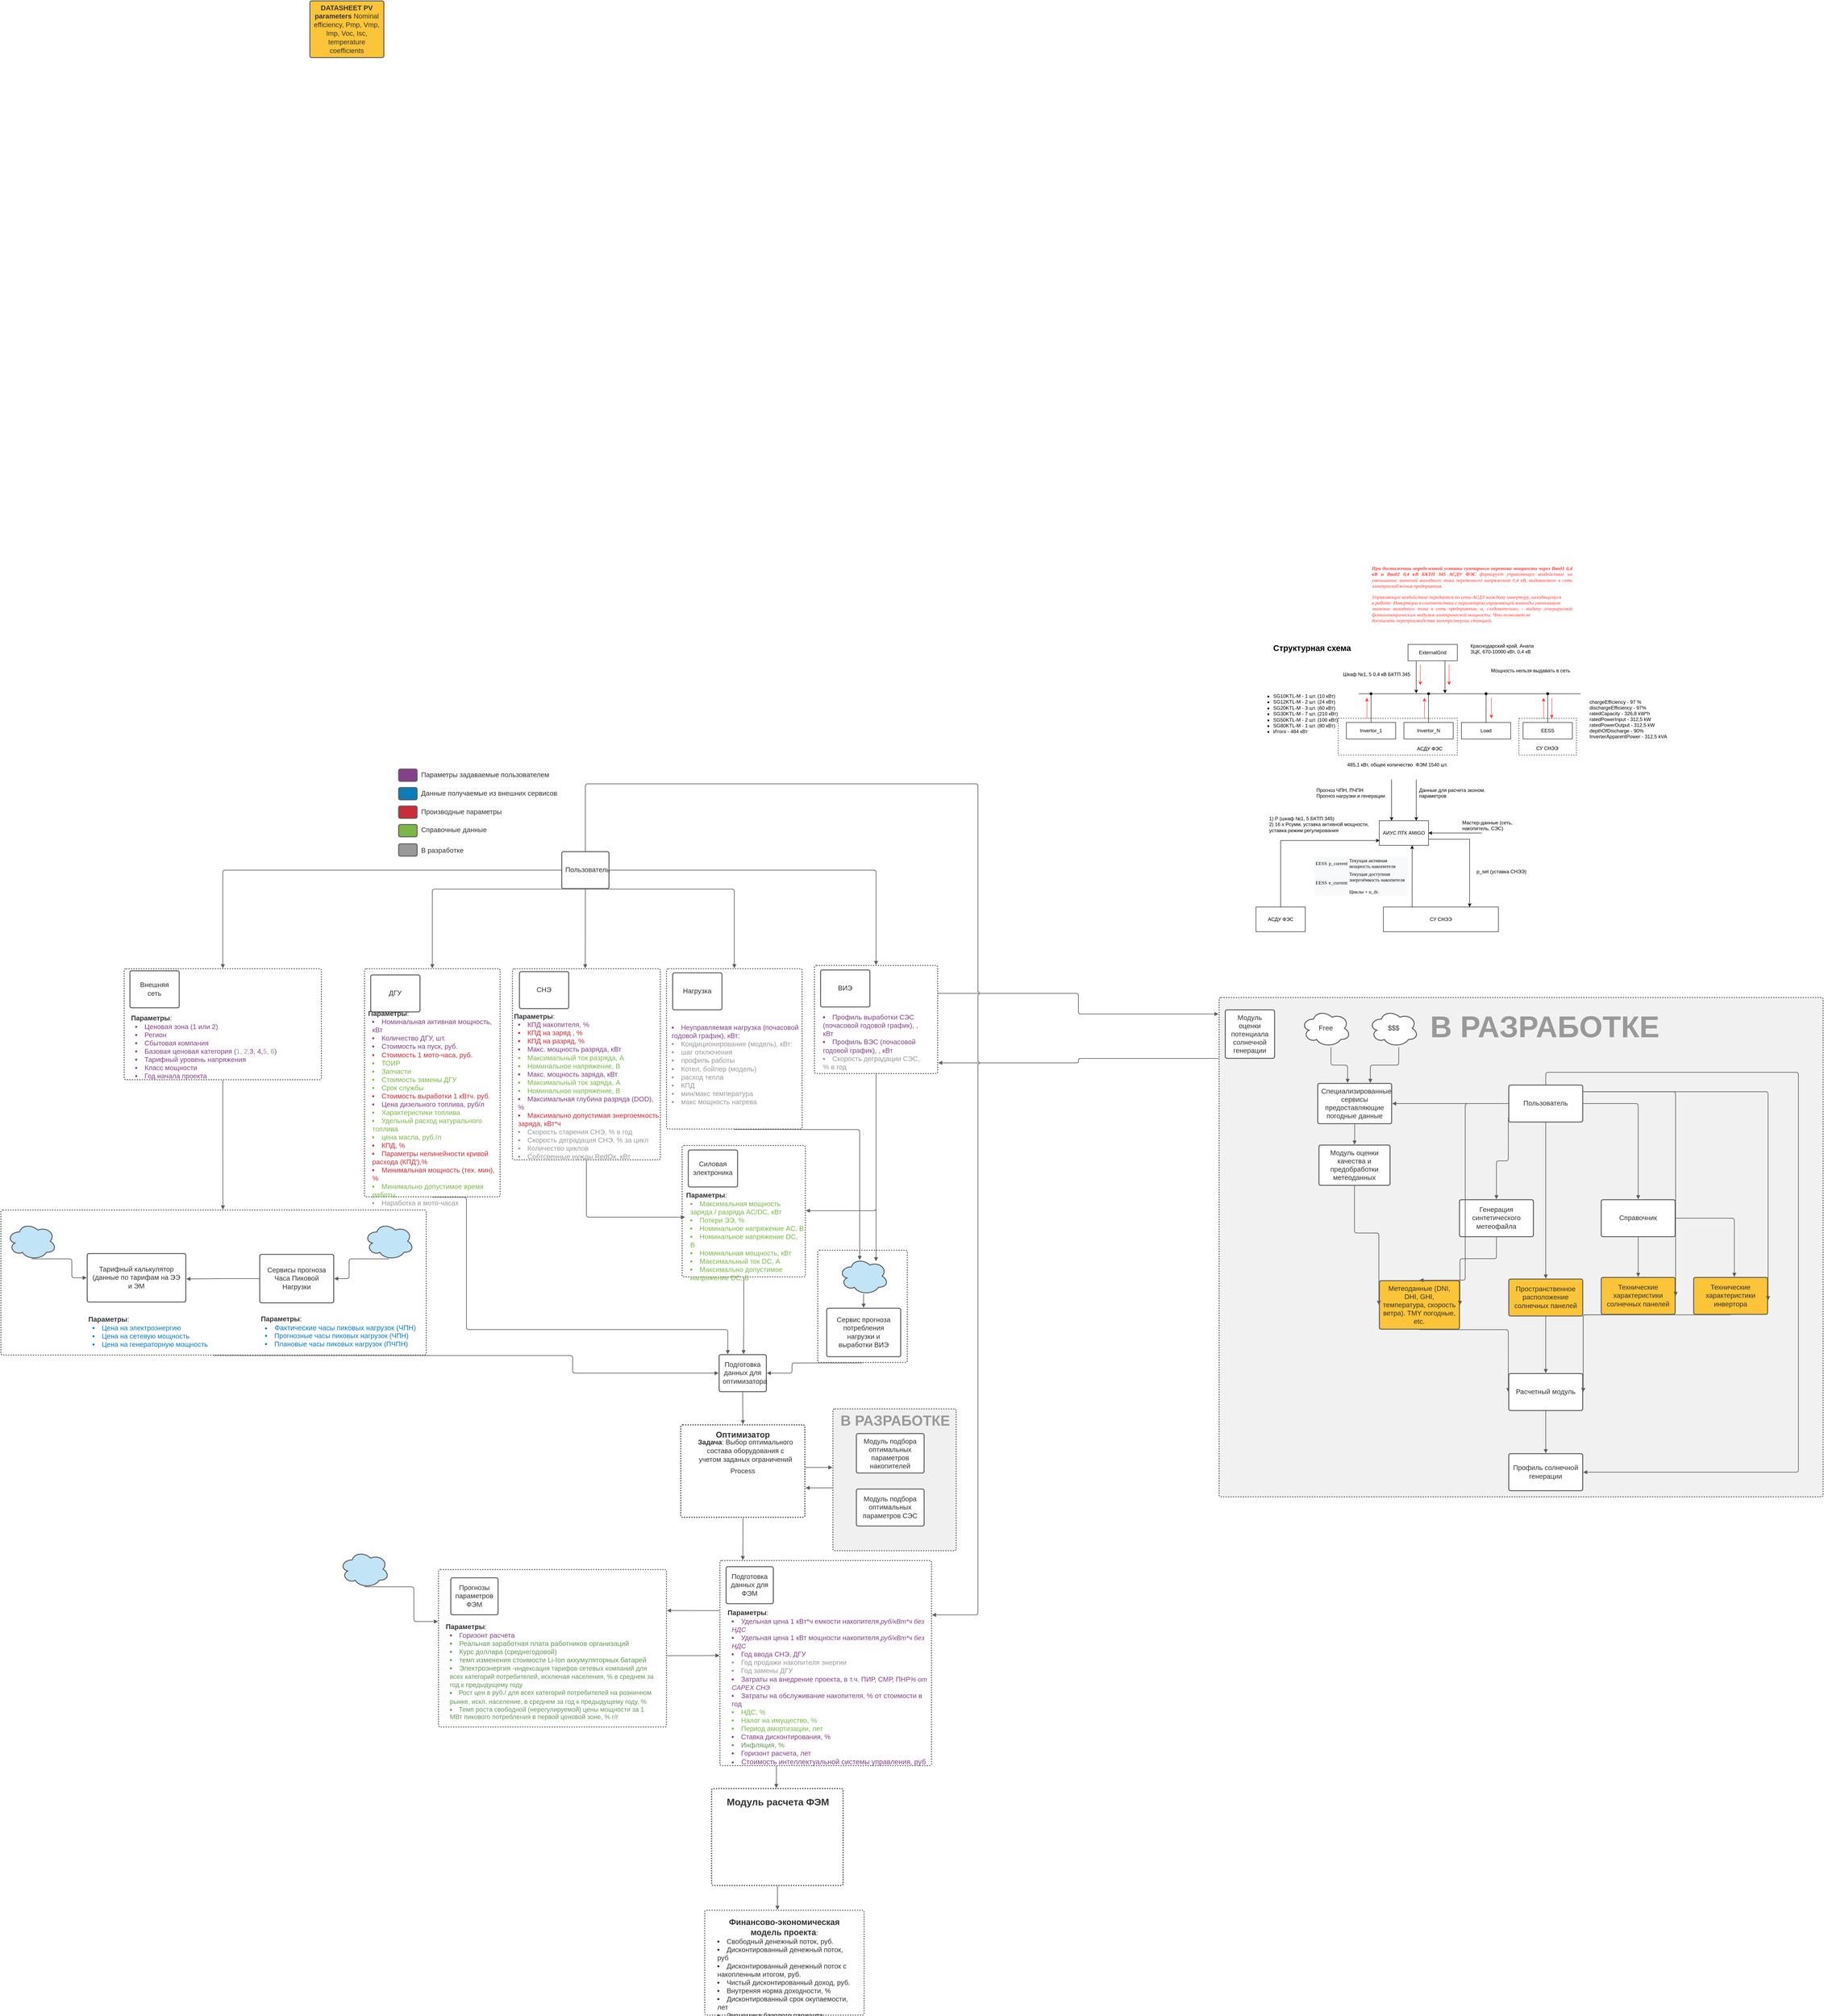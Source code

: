 <mxfile version="20.8.20" type="github">
  <diagram name="Page-1" id="7j1ngm0fmsIptOdnjCNE">
    <mxGraphModel dx="6904" dy="5083" grid="1" gridSize="10" guides="1" tooltips="1" connect="1" arrows="1" fold="1" page="1" pageScale="1" pageWidth="827" pageHeight="1169" math="0" shadow="0">
      <root>
        <mxCell id="0" />
        <mxCell id="1" parent="0" />
        <mxCell id="9sq6c23NFKgK6vMcmQ4V-1" value="" style="html=1;overflow=block;blockSpacing=1;whiteSpace=wrap;fontSize=13;spacing=9;strokeColor=#5e5e5e;strokeOpacity=100;fillOpacity=0;rounded=1;absoluteArcSize=1;arcSize=9;fillColor=#000000;dashed=1;fixDash=1;strokeWidth=3;lucidId=3wAk7zQ8qskn;" vertex="1" parent="1">
          <mxGeometry x="515" y="2595" width="320" height="236" as="geometry" />
        </mxCell>
        <mxCell id="9sq6c23NFKgK6vMcmQ4V-2" value="Process" style="html=1;overflow=block;blockSpacing=1;whiteSpace=wrap;fontSize=16.7;fontColor=#333333;spacing=9;strokeColor=#5e5e5e;strokeOpacity=100;fillOpacity=0;rounded=1;absoluteArcSize=1;arcSize=9;fillColor=#000000;dashed=1;fixDash=1;strokeWidth=3;lucidId=StAkObE~lP-K;" vertex="1" parent="1">
          <mxGeometry x="440" y="1710" width="302" height="225" as="geometry" />
        </mxCell>
        <mxCell id="9sq6c23NFKgK6vMcmQ4V-3" value="" style="html=1;overflow=block;blockSpacing=1;whiteSpace=wrap;fontSize=13;spacing=9;strokeColor=#5e5e5e;strokeOpacity=100;fillOpacity=0;rounded=1;absoluteArcSize=1;arcSize=9;fillColor=#000000;dashed=1;fixDash=1;strokeWidth=2.3;lucidId=_7hksIq2fGhR;" vertex="1" parent="1">
          <mxGeometry x="-330" y="600" width="330" height="555" as="geometry" />
        </mxCell>
        <mxCell id="9sq6c23NFKgK6vMcmQ4V-4" value="" style="html=1;overflow=block;blockSpacing=1;whiteSpace=wrap;fontSize=13;spacing=9;strokeColor=#5e5e5e;strokeOpacity=100;fillOpacity=0;rounded=1;absoluteArcSize=1;arcSize=9;fillColor=#000000;dashed=1;fixDash=1;strokeWidth=2.3;lucidId=t9hkmIDeYAXR;" vertex="1" parent="1">
          <mxGeometry x="443" y="1030" width="300" height="320" as="geometry" />
        </mxCell>
        <mxCell id="9sq6c23NFKgK6vMcmQ4V-5" value="" style="html=1;overflow=block;blockSpacing=1;whiteSpace=wrap;fontSize=13;spacing=9;strokeColor=#5e5e5e;strokeOpacity=100;fillOpacity=0;rounded=1;absoluteArcSize=1;arcSize=9;fillColor=#000000;dashed=1;fixDash=1;strokeWidth=2.3;lucidId=b9hk5UOrEKCi;" vertex="1" parent="1">
          <mxGeometry x="30" y="600" width="360" height="465" as="geometry" />
        </mxCell>
        <mxCell id="9sq6c23NFKgK6vMcmQ4V-6" value="" style="html=1;overflow=block;blockSpacing=1;whiteSpace=wrap;fontSize=13;spacing=9;strokeColor=#5e5e5e;strokeOpacity=100;fillOpacity=0;rounded=1;absoluteArcSize=1;arcSize=9;fillColor=#000000;dashed=1;fixDash=1;strokeWidth=2.3;lucidId=S-hkXcKl7Xl7;" vertex="1" parent="1">
          <mxGeometry x="765" y="592" width="300" height="263" as="geometry" />
        </mxCell>
        <mxCell id="9sq6c23NFKgK6vMcmQ4V-7" value="" style="html=1;overflow=block;blockSpacing=1;whiteSpace=wrap;fontSize=13;spacing=9;strokeColor=#5e5e5e;strokeOpacity=100;fillOpacity=0;rounded=1;absoluteArcSize=1;arcSize=9;fillColor=#000000;dashed=1;fixDash=1;strokeWidth=2.3;lucidId=F.hk3DGBNLS3;" vertex="1" parent="1">
          <mxGeometry x="-915" y="600" width="480" height="270" as="geometry" />
        </mxCell>
        <mxCell id="9sq6c23NFKgK6vMcmQ4V-8" value="" style="html=1;overflow=block;blockSpacing=1;whiteSpace=wrap;fontSize=13;spacing=9;strokeColor=#5e5e5e;strokeOpacity=100;fillOpacity=59;rounded=1;absoluteArcSize=1;arcSize=9;fillColor=#e5e5e5;dashed=1;fixDash=1;strokeWidth=2.3;lucidId=-SxkueI.cJw~;" vertex="1" parent="1">
          <mxGeometry x="810" y="1671" width="300" height="345" as="geometry" />
        </mxCell>
        <mxCell id="9sq6c23NFKgK6vMcmQ4V-9" value="" style="html=1;overflow=block;blockSpacing=1;whiteSpace=wrap;fontSize=13;spacing=9;strokeColor=#5e5e5e;strokeOpacity=100;fillOpacity=0;rounded=1;absoluteArcSize=1;arcSize=9;fillColor=#000000;dashed=1;fixDash=1;strokeWidth=2.3;lucidId=L~hke3-~~X7w;" vertex="1" parent="1">
          <mxGeometry x="535" y="2040" width="515" height="499" as="geometry" />
        </mxCell>
        <mxCell id="9sq6c23NFKgK6vMcmQ4V-10" value="" style="html=1;overflow=block;blockSpacing=1;whiteSpace=wrap;fontSize=13;spacing=9;strokeColor=#5e5e5e;strokeOpacity=100;fillOpacity=55;rounded=1;absoluteArcSize=1;arcSize=9;fillColor=#e5e5e5;dashed=1;fixDash=1;strokeWidth=2.3;lucidId=Kcik5YpUjn-o;" vertex="1" parent="1">
          <mxGeometry x="1750" y="670" width="1470" height="1215" as="geometry" />
        </mxCell>
        <mxCell id="9sq6c23NFKgK6vMcmQ4V-11" value="" style="html=1;overflow=block;blockSpacing=1;whiteSpace=wrap;fontSize=13;spacing=9;strokeColor=#5e5e5e;strokeOpacity=100;fillOpacity=0;rounded=1;absoluteArcSize=1;arcSize=9;fillColor=#000000;dashed=1;fixDash=1;strokeWidth=2.3;lucidId=4.hk9J6-EUs4;" vertex="1" parent="1">
          <mxGeometry x="-1215" y="1187" width="1035" height="353" as="geometry" />
        </mxCell>
        <mxCell id="9sq6c23NFKgK6vMcmQ4V-12" value="" style="html=1;overflow=block;blockSpacing=1;whiteSpace=wrap;fontSize=13;spacing=9;strokeColor=#5e5e5e;strokeOpacity=100;fillOpacity=0;rounded=1;absoluteArcSize=1;arcSize=9;fillColor=#000000;dashed=1;fixDash=1;strokeWidth=2.3;lucidId=J9hk2jhzLQD2;" vertex="1" parent="1">
          <mxGeometry x="405" y="600" width="330" height="390" as="geometry" />
        </mxCell>
        <mxCell id="9sq6c23NFKgK6vMcmQ4V-13" value="" style="html=1;overflow=block;blockSpacing=1;whiteSpace=wrap;shape=image;fontSize=13;spacing=0;strokeColor=none;strokeOpacity=100;strokeWidth=0;image=https://images.lucid.app/images/2542f0c7-aa0a-4503-b6df-01deeedfece4/content;imageAspect=0;lucidId=G.dkYFzZR9EP;" vertex="1" parent="1">
          <mxGeometry x="921" y="604" width="114" height="94" as="geometry" />
        </mxCell>
        <mxCell id="9sq6c23NFKgK6vMcmQ4V-14" value="" style="html=1;overflow=block;blockSpacing=1;whiteSpace=wrap;shape=image;fontSize=13;spacing=0;strokeColor=none;strokeOpacity=100;strokeWidth=0;image=https://images.lucid.app/images/6874c566-2b5a-4d75-ac26-ff3e84c78834/content;imageAspect=0;lucidId=_~dkA7CW-xd0;" vertex="1" parent="1">
          <mxGeometry x="628" y="1041" width="84" height="84" as="geometry" />
        </mxCell>
        <mxCell id="9sq6c23NFKgK6vMcmQ4V-15" value="" style="html=1;overflow=block;blockSpacing=1;whiteSpace=wrap;shape=image;fontSize=13;spacing=0;strokeColor=none;strokeOpacity=100;strokeWidth=0;image=https://images.lucid.app/images/aee48470-7566-44ae-b299-56230bd5e5df/content;imageAspect=0;lucidId=dbekjgRp3Mci;" vertex="1" parent="1">
          <mxGeometry x="-615" y="613" width="153" height="86" as="geometry" />
        </mxCell>
        <mxCell id="9sq6c23NFKgK6vMcmQ4V-16" value="" style="html=1;overflow=block;blockSpacing=1;whiteSpace=wrap;shape=image;fontSize=13;spacing=0;strokeColor=none;strokeOpacity=100;strokeWidth=0;image=https://images.lucid.app/images/af6313d3-89e1-4a76-b820-2b84b0b78f32/content;imageAspect=0;lucidId=SbekU4CAN~GG;" vertex="1" parent="1">
          <mxGeometry x="204" y="619" width="165" height="82" as="geometry" />
        </mxCell>
        <mxCell id="9sq6c23NFKgK6vMcmQ4V-17" value="" style="html=1;overflow=block;blockSpacing=1;whiteSpace=wrap;shape=image;fontSize=13;spacing=0;strokeColor=none;strokeOpacity=100;strokeWidth=0;image=https://images.lucid.app/images/867badc6-87d6-45e8-b799-aadc03054a0c/content;imageAspect=0;lucidId=GcekVW.uf.Bs;" vertex="1" parent="1">
          <mxGeometry x="-165" y="615" width="120" height="120" as="geometry" />
        </mxCell>
        <mxCell id="9sq6c23NFKgK6vMcmQ4V-18" value="Нагрузка " style="html=1;overflow=block;blockSpacing=1;whiteSpace=wrap;fontSize=16.7;fontColor=#333333;spacing=9;strokeColor=#5e5e5e;strokeOpacity=100;rounded=1;absoluteArcSize=1;arcSize=9;strokeWidth=2.3;lucidId=eoekEpk0UQC0;" vertex="1" parent="1">
          <mxGeometry x="420" y="610" width="120" height="90" as="geometry" />
        </mxCell>
        <mxCell id="9sq6c23NFKgK6vMcmQ4V-19" value="Силовая электроника" style="html=1;overflow=block;blockSpacing=1;whiteSpace=wrap;fontSize=16.7;fontColor=#333333;spacing=9;strokeColor=#5e5e5e;strokeOpacity=100;rounded=1;absoluteArcSize=1;arcSize=9;strokeWidth=2.3;lucidId=zoekjRSxB3XX;" vertex="1" parent="1">
          <mxGeometry x="458" y="1041" width="120" height="90" as="geometry" />
        </mxCell>
        <mxCell id="9sq6c23NFKgK6vMcmQ4V-20" value="&lt;div style=&quot;display: flex; justify-content: flex-start; text-align: left; align-items: baseline; font-size: 0; line-height: 1.25;margin-top: -2px;&quot;&gt;&lt;span&gt;&lt;span style=&quot;font-size:16.7px;color:#333333;font-weight: bold;&quot;&gt;Параметры&lt;/span&gt;&lt;span style=&quot;font-size:16.7px;color:#333333;&quot;&gt;:&#xa;&lt;/span&gt;&lt;/span&gt;&lt;/div&gt;&lt;ul style=&quot;margin: 0px; padding-left: 10px;list-style-position: inside; list-style-type:disc&quot;&gt;&lt;li style=&quot;text-align:left;color:#834187;font-size:16.7px;&quot;&gt;&lt;span style=&quot;margin-left: 0px;margin-top: -2px;&quot;&gt;&lt;span style=&quot;font-size:16.7px;&quot;&gt;&lt;span style=&quot;font-size:16.7px;color:#834187;&quot;&gt;Номинальная активная мощность, кВт&lt;/span&gt;&lt;/span&gt;&lt;/span&gt;&lt;/li&gt;&lt;li style=&quot;text-align:left;color:#834187;font-size:16.7px;&quot;&gt;&lt;span style=&quot;margin-left: 0px;margin-top: -2px;&quot;&gt;&lt;span style=&quot;font-size:16.7px;color:#834187;&quot;&gt;Количество ДГУ, шт.&lt;/span&gt;&lt;/span&gt;&lt;/li&gt;&lt;li style=&quot;text-align:left;color:#834187;font-size:16.7px;&quot;&gt;&lt;span style=&quot;margin-left: 0px;margin-top: -2px;&quot;&gt;&lt;span style=&quot;font-size:16.7px;color:#834187;&quot;&gt;Стоимость на пуск, руб.&lt;/span&gt;&lt;/span&gt;&lt;/li&gt;&lt;li style=&quot;text-align:left;color:#c92d39;font-size:16.7px;&quot;&gt;&lt;span style=&quot;margin-left: 0px;margin-top: -2px;&quot;&gt;&lt;span style=&quot;font-size:16.7px;&quot;&gt;&lt;span style=&quot;font-size:16.7px;color:#c92d39;&quot;&gt;Стоимость 1 мото-часа, руб.&lt;/span&gt;&lt;/span&gt;&lt;/span&gt;&lt;/li&gt;&lt;li style=&quot;text-align:left;color:#7ab648;font-size:16.7px;&quot;&gt;&lt;span style=&quot;margin-left: 0px;margin-top: -2px;&quot;&gt;&lt;span style=&quot;font-size:16.7px;&quot;&gt;&lt;span style=&quot;font-size:16.7px;color:#7ab648;&quot;&gt;ТОИР&lt;/span&gt;&lt;/span&gt;&lt;/span&gt;&lt;/li&gt;&lt;li style=&quot;text-align:left;color:#7ab648;font-size:16.7px;&quot;&gt;&lt;span style=&quot;margin-left: 0px;margin-top: -2px;&quot;&gt;&lt;span style=&quot;font-size:16.7px;color:#7ab648;&quot;&gt;Запчасти&lt;/span&gt;&lt;/span&gt;&lt;/li&gt;&lt;li style=&quot;text-align:left;color:#7ab648;font-size:16.7px;&quot;&gt;&lt;span style=&quot;margin-left: 0px;margin-top: -2px;&quot;&gt;&lt;span style=&quot;font-size:16.7px;color:#7ab648;&quot;&gt;Стоимость замены ДГУ&lt;/span&gt;&lt;/span&gt;&lt;/li&gt;&lt;li style=&quot;text-align:left;color:#7ab648;font-size:16.7px;&quot;&gt;&lt;span style=&quot;margin-left: 0px;margin-top: -2px;&quot;&gt;&lt;span style=&quot;font-size:16.7px;color:#7ab648;&quot;&gt;Срок службы&lt;/span&gt;&lt;/span&gt;&lt;/li&gt;&lt;li style=&quot;text-align:left;color:#c92d39;font-size:16.7px;&quot;&gt;&lt;span style=&quot;margin-left: 0px;margin-top: -2px;&quot;&gt;&lt;span style=&quot;font-size:16.7px;&quot;&gt;&lt;span style=&quot;font-size:16.7px;color:#c92d39;&quot;&gt;Стоимость выработки 1 кВтч. руб.&lt;/span&gt;&lt;/span&gt;&lt;/span&gt;&lt;/li&gt;&lt;li style=&quot;text-align:left;color:#834187;font-size:16.7px;&quot;&gt;&lt;span style=&quot;margin-left: 0px;margin-top: -2px;&quot;&gt;&lt;span style=&quot;font-size:16.7px;&quot;&gt;&lt;span style=&quot;font-size:16.7px;color:#834187;&quot;&gt;Цена дизельного топлива, руб/л&lt;/span&gt;&lt;span style=&quot;font-size:16.7px;color:#7ab648;&quot;&gt;&lt;/span&gt;&lt;/span&gt;&lt;/span&gt;&lt;/li&gt;&lt;li style=&quot;text-align:left;color:#7ab648;font-size:16.7px;&quot;&gt;&lt;span style=&quot;margin-left: 0px;margin-top: -2px;&quot;&gt;&lt;span style=&quot;font-size:16.7px;color:#7ab648;&quot;&gt;Характеристики топлива&lt;/span&gt;&lt;/span&gt;&lt;/li&gt;&lt;li style=&quot;text-align:left;color:#7ab648;font-size:16.7px;&quot;&gt;&lt;span style=&quot;margin-left: 0px;margin-top: -2px;&quot;&gt;&lt;span style=&quot;font-size:16.7px;color:#7ab648;&quot;&gt;Удельный расход натурального топлива&lt;/span&gt;&lt;/span&gt;&lt;/li&gt;&lt;li style=&quot;text-align:left;color:#7ab648;font-size:16.7px;&quot;&gt;&lt;span style=&quot;margin-left: 0px;margin-top: -2px;&quot;&gt;&lt;span style=&quot;font-size:16.7px;color:#7ab648;&quot;&gt;цена масла, руб./л&lt;/span&gt;&lt;span style=&quot;font-size:16.7px;color:#834187;&quot;&gt;&lt;/span&gt;&lt;span style=&quot;font-size:16.7px;color:#333333;&quot;&gt;&lt;/span&gt;&lt;/span&gt;&lt;/li&gt;&lt;li style=&quot;text-align:left;color:#c92d39;font-size:16.7px;&quot;&gt;&lt;span style=&quot;margin-left: 0px;margin-top: -2px;&quot;&gt;&lt;span style=&quot;font-size:16.7px;&quot;&gt;&lt;span style=&quot;font-size:16.7px;color:#c92d39;&quot;&gt;КПД, %&lt;/span&gt;&lt;/span&gt;&lt;/span&gt;&lt;/li&gt;&lt;li style=&quot;text-align:left;color:#c92d39;font-size:16.7px;&quot;&gt;&lt;span style=&quot;margin-left: 0px;margin-top: -2px;&quot;&gt;&lt;span style=&quot;font-size:16.7px;color:#c92d39;&quot;&gt;Параметры нелинейности кривой расхода (КПД&#39;),%&lt;/span&gt;&lt;/span&gt;&lt;/li&gt;&lt;li style=&quot;text-align:left;color:#c92d39;font-size:16.7px;&quot;&gt;&lt;span style=&quot;margin-left: 0px;margin-top: -2px;&quot;&gt;&lt;span style=&quot;font-size:16.7px;color:#c92d39;&quot;&gt;Минимальная мощность (тех. мин), %&lt;/span&gt;&lt;span style=&quot;font-size:16.7px;color:#999999;&quot;&gt;&lt;/span&gt;&lt;/span&gt;&lt;/li&gt;&lt;li style=&quot;text-align:left;color:#7ab648;font-size:16.7px;&quot;&gt;&lt;span style=&quot;margin-left: 0px;margin-top: -2px;&quot;&gt;&lt;span style=&quot;font-size:16.7px;&quot;&gt;&lt;span style=&quot;font-size:16.7px;color:#7ab648;&quot;&gt;Минимально допустимое время работы&lt;/span&gt;&lt;/span&gt;&lt;/span&gt;&lt;/li&gt;&lt;li style=&quot;text-align:left;color:#999999;font-size:16.7px;&quot;&gt;&lt;span style=&quot;margin-left: 0px;margin-top: -2px;&quot;&gt;&lt;span style=&quot;font-size:16.7px;&quot;&gt;&lt;span style=&quot;font-size:16.7px;color:#999999;&quot;&gt;Наработка в мото-часах&lt;/span&gt;&lt;/span&gt;&lt;/span&gt;&lt;/li&gt;&lt;/ul&gt;" style="html=1;overflow=block;blockSpacing=1;whiteSpace=wrap;fontSize=13;spacing=3.8;verticalAlign=middle;strokeOpacity=0;fillOpacity=0;rounded=1;absoluteArcSize=1;arcSize=9;fillColor=#ffffff;strokeWidth=2.3;lucidId=mvekmE0KS5Wv;" vertex="1" parent="1">
          <mxGeometry x="-324" y="698" width="330" height="448" as="geometry" />
        </mxCell>
        <mxCell id="9sq6c23NFKgK6vMcmQ4V-21" value="ДГУ" style="html=1;overflow=block;blockSpacing=1;whiteSpace=wrap;fontSize=16.7;fontColor=#333333;spacing=9;strokeColor=#5e5e5e;strokeOpacity=100;rounded=1;absoluteArcSize=1;arcSize=9;strokeWidth=2.3;lucidId=lPek1tHa6tzv;" vertex="1" parent="1">
          <mxGeometry x="-315" y="615" width="120" height="90" as="geometry" />
        </mxCell>
        <mxCell id="9sq6c23NFKgK6vMcmQ4V-22" value="СНЭ" style="html=1;overflow=block;blockSpacing=1;whiteSpace=wrap;fontSize=16.7;fontColor=#333333;spacing=9;strokeColor=#5e5e5e;strokeOpacity=100;rounded=1;absoluteArcSize=1;arcSize=9;strokeWidth=2.3;lucidId=qPekFkqNnNB1;" vertex="1" parent="1">
          <mxGeometry x="47" y="607" width="120" height="90" as="geometry" />
        </mxCell>
        <mxCell id="9sq6c23NFKgK6vMcmQ4V-23" value="Тарифный калькулятор (данные по тарифам на ЭЭ и ЭМ" style="html=1;overflow=block;blockSpacing=1;whiteSpace=wrap;fontSize=16.7;fontColor=#333333;spacing=9;strokeColor=#5e5e5e;strokeOpacity=100;rounded=1;absoluteArcSize=1;arcSize=9;strokeWidth=2.3;lucidId=wQek.yac8C~W;" vertex="1" parent="1">
          <mxGeometry x="-1005" y="1293" width="240" height="118" as="geometry" />
        </mxCell>
        <mxCell id="9sq6c23NFKgK6vMcmQ4V-24" value="Сервисы  прогноза Часа Пиковой Нагрузки " style="html=1;overflow=block;blockSpacing=1;whiteSpace=wrap;fontSize=16.7;fontColor=#333333;spacing=9;strokeColor=#5e5e5e;strokeOpacity=100;rounded=1;absoluteArcSize=1;arcSize=9;strokeWidth=2.3;lucidId=wRekeiGJowTo;" vertex="1" parent="1">
          <mxGeometry x="-585" y="1295" width="180" height="118" as="geometry" />
        </mxCell>
        <mxCell id="9sq6c23NFKgK6vMcmQ4V-25" value="" style="html=1;overflow=block;blockSpacing=1;whiteSpace=wrap;ellipse;shape=cloud;fontSize=13;spacing=3.8;strokeColor=#5e5e5e;strokeOpacity=100;fillOpacity=100;rounded=1;absoluteArcSize=1;arcSize=9;fillColor=#c1e4f7;strokeWidth=2.3;lucidId=~Zekd7jv92eQ;" vertex="1" parent="1">
          <mxGeometry x="-1200" y="1218" width="120" height="90" as="geometry" />
        </mxCell>
        <mxCell id="9sq6c23NFKgK6vMcmQ4V-26" value="Подготовка данных для оптимизатора " style="html=1;overflow=block;blockSpacing=1;whiteSpace=wrap;fontSize=16.7;fontColor=#333333;spacing=9;strokeColor=#5e5e5e;strokeOpacity=100;rounded=1;absoluteArcSize=1;arcSize=9;strokeWidth=2.3;lucidId=U0ekLCVYh4~o;" vertex="1" parent="1">
          <mxGeometry x="533" y="1539" width="115" height="90" as="geometry" />
        </mxCell>
        <mxCell id="9sq6c23NFKgK6vMcmQ4V-27" value="&lt;div style=&quot;display: flex; justify-content: flex-start; text-align: left; align-items: baseline; font-size: 0; line-height: 1.25;margin-top: -2px;&quot;&gt;&lt;span&gt;&lt;span style=&quot;font-size:16.7px;color:#333333;font-weight: bold;&quot;&gt;Параметры&lt;/span&gt;&lt;span style=&quot;font-size:16.7px;color:#333333;&quot;&gt;: &#xa;&lt;/span&gt;&lt;/span&gt;&lt;/div&gt;&lt;ul style=&quot;margin: 0px; padding-left: 10px;list-style-position: inside; list-style-type:disc&quot;&gt;&lt;li style=&quot;text-align:left;color:#0c7cba;font-size:16.7px;&quot;&gt;&lt;span style=&quot;margin-left: 0px;margin-top: -2px;&quot;&gt;&lt;span style=&quot;font-size:16.7px;&quot;&gt;&lt;span style=&quot;font-size:16.7px;color:#0c7cba;&quot;&gt;Цена на электроэнергию&lt;/span&gt;&lt;/span&gt;&lt;/span&gt;&lt;/li&gt;&lt;li style=&quot;text-align:left;color:#0c7cba;font-size:16.7px;&quot;&gt;&lt;span style=&quot;margin-left: 0px;margin-top: -2px;&quot;&gt;&lt;span style=&quot;font-size:16.7px;color:#0c7cba;&quot;&gt;Цена на сетевую мощность&lt;/span&gt;&lt;/span&gt;&lt;/li&gt;&lt;li style=&quot;text-align:left;color:#0c7cba;font-size:16.7px;&quot;&gt;&lt;span style=&quot;margin-left: 0px;margin-top: -2px;&quot;&gt;&lt;span style=&quot;font-size:16.7px;color:#0c7cba;&quot;&gt;Цена на генераторную мощность&lt;/span&gt;&lt;/span&gt;&lt;/li&gt;&lt;/ul&gt;" style="html=1;overflow=block;blockSpacing=1;whiteSpace=wrap;fontSize=13;spacing=3.8;verticalAlign=middle;strokeOpacity=0;fillOpacity=0;rounded=1;absoluteArcSize=1;arcSize=9;fillColor=#ffffff;strokeWidth=2.3;lucidId=o3ekmeC969~o;" vertex="1" parent="1">
          <mxGeometry x="-1005" y="1411" width="466" height="148" as="geometry" />
        </mxCell>
        <mxCell id="9sq6c23NFKgK6vMcmQ4V-28" value="Внешняя сеть" style="html=1;overflow=block;blockSpacing=1;whiteSpace=wrap;fontSize=16.7;fontColor=#333333;spacing=9;strokeColor=#5e5e5e;strokeOpacity=100;rounded=1;absoluteArcSize=1;arcSize=9;strokeWidth=2.3;lucidId=Q7ekmBW96eN7;" vertex="1" parent="1">
          <mxGeometry x="-901" y="605" width="120" height="90" as="geometry" />
        </mxCell>
        <mxCell id="9sq6c23NFKgK6vMcmQ4V-29" value="&lt;div style=&quot;display: flex; justify-content: flex-start; text-align: left; align-items: baseline; font-size: 0; line-height: 1.25;margin-top: -2px;&quot;&gt;&lt;span&gt;&lt;span style=&quot;font-size:16.7px;color:#333333;font-weight: bold;&quot;&gt;Параметры&lt;/span&gt;&lt;span style=&quot;font-size:16.7px;color:#333333;&quot;&gt;: &#xa;&lt;/span&gt;&lt;/span&gt;&lt;/div&gt;&lt;ul style=&quot;margin: 0px; padding-left: 10px;list-style-position: inside; list-style-type:disc&quot;&gt;&lt;li style=&quot;text-align:left;color:#834187;font-size:16.7px;&quot;&gt;&lt;span style=&quot;margin-left: 0px;margin-top: -2px;&quot;&gt;&lt;span style=&quot;font-size:16.7px;&quot;&gt;&lt;span style=&quot;font-size:16.7px;color:#834187;&quot;&gt;Ценовая зона (1 или 2)&lt;/span&gt;&lt;/span&gt;&lt;/span&gt;&lt;/li&gt;&lt;li style=&quot;text-align:left;color:#834187;font-size:16.7px;&quot;&gt;&lt;span style=&quot;margin-left: 0px;margin-top: -2px;&quot;&gt;&lt;span style=&quot;font-size:16.7px;color:#834187;&quot;&gt;Регион&lt;/span&gt;&lt;/span&gt;&lt;/li&gt;&lt;li style=&quot;text-align:left;color:#834187;font-size:16.7px;&quot;&gt;&lt;span style=&quot;margin-left: 0px;margin-top: -2px;&quot;&gt;&lt;span style=&quot;font-size:16.7px;color:#834187;&quot;&gt;Сбытовая компания&lt;/span&gt;&lt;/span&gt;&lt;/li&gt;&lt;li style=&quot;text-align:left;color:#834187;font-size:16.7px;&quot;&gt;&lt;span style=&quot;margin-left: 0px;margin-top: -2px;&quot;&gt;&lt;span style=&quot;font-size:16.7px;color:#834187;&quot;&gt;Базовая ценовая категория (&lt;/span&gt;&lt;span style=&quot;font-size:16.7px;color:#999999;&quot;&gt;1, 2,&lt;/span&gt;&lt;span style=&quot;font-size:16.7px;color:#834187;&quot;&gt;3, 4,&lt;/span&gt;&lt;span style=&quot;font-size:16.7px;color:#999999;&quot;&gt;5, 6&lt;/span&gt;&lt;span style=&quot;font-size:16.7px;color:#834187;&quot;&gt;)&lt;/span&gt;&lt;/span&gt;&lt;/li&gt;&lt;li style=&quot;text-align:left;color:#834187;font-size:16.7px;&quot;&gt;&lt;span style=&quot;margin-left: 0px;margin-top: -2px;&quot;&gt;&lt;span style=&quot;font-size:16.7px;color:#834187;&quot;&gt;Тарифный уровень напряжения&lt;/span&gt;&lt;/span&gt;&lt;/li&gt;&lt;li style=&quot;text-align:left;color:#834187;font-size:16.7px;&quot;&gt;&lt;span style=&quot;margin-left: 0px;margin-top: -2px;&quot;&gt;&lt;span style=&quot;font-size:16.7px;color:#834187;&quot;&gt;Класс мощности&lt;/span&gt;&lt;/span&gt;&lt;/li&gt;&lt;li style=&quot;text-align:left;color:#834187;font-size:16.7px;&quot;&gt;&lt;span style=&quot;margin-left: 0px;margin-top: -2px;&quot;&gt;&lt;span style=&quot;font-size:16.7px;color:#834187;&quot;&gt;Год начала проекта&lt;/span&gt;&lt;span style=&quot;font-size:16.7px;color:#333333;&quot;&gt;&lt;/span&gt;&lt;/span&gt;&lt;/li&gt;&lt;/ul&gt;&lt;div style=&quot;display: flex; justify-content: flex-start; text-align: left; align-items: baseline; font-size: 0; line-height: 1.25;margin-top: -2px;&quot;&gt;&lt;span&gt;&lt;/span&gt;&lt;/div&gt;" style="html=1;overflow=block;blockSpacing=1;whiteSpace=wrap;fontSize=13;spacing=3.8;verticalAlign=middle;strokeOpacity=0;fillOpacity=0;rounded=1;absoluteArcSize=1;arcSize=9;fillColor=#ffffff;strokeWidth=2.3;lucidId=57ekaHlkeXMu;" vertex="1" parent="1">
          <mxGeometry x="-901" y="675" width="481" height="232" as="geometry" />
        </mxCell>
        <mxCell id="9sq6c23NFKgK6vMcmQ4V-30" value="&lt;div style=&quot;display: flex; justify-content: flex-start; text-align: left; align-items: baseline; font-size: 0; line-height: 1.25;margin-top: -2px;&quot;&gt;&lt;span&gt;&lt;span style=&quot;font-size:16.7px;color:#333333;font-weight: bold;&quot;&gt;Параметры&lt;/span&gt;&lt;span style=&quot;font-size:16.7px;color:#333333;&quot;&gt;:&#xa;&lt;/span&gt;&lt;/span&gt;&lt;/div&gt;&lt;ul style=&quot;margin: 0px; padding-left: 10px;list-style-position: inside; list-style-type:disc&quot;&gt;&lt;li style=&quot;text-align:left;color:#834187;font-size:16.7px;&quot;&gt;&lt;span style=&quot;margin-left: 0px;margin-top: -2px;&quot;&gt;&lt;span style=&quot;font-size:16.7px;&quot;&gt;&lt;span style=&quot;font-size:16.7px;color:#834187;&quot;&gt;КПД накопителя, %&lt;/span&gt;&lt;span style=&quot;font-size:16.7px;color:#333333;&quot;&gt;&lt;/span&gt;&lt;/span&gt;&lt;/span&gt;&lt;/li&gt;&lt;li style=&quot;text-align:left;color:#c92d39;font-size:16.7px;&quot;&gt;&lt;span style=&quot;margin-left: 0px;margin-top: -2px;&quot;&gt;&lt;span style=&quot;font-size:16.7px;&quot;&gt;&lt;span style=&quot;font-size:16.7px;color:#c92d39;&quot;&gt;КПД на заряд , %&lt;/span&gt;&lt;/span&gt;&lt;/span&gt;&lt;/li&gt;&lt;li style=&quot;text-align:left;color:#c92d39;font-size:16.7px;&quot;&gt;&lt;span style=&quot;margin-left: 0px;margin-top: -2px;&quot;&gt;&lt;span style=&quot;font-size:16.7px;color:#c92d39;&quot;&gt;КПД на разряд, %&lt;/span&gt;&lt;span style=&quot;font-size:16.7px;color:#333333;&quot;&gt;&lt;/span&gt;&lt;/span&gt;&lt;/li&gt;&lt;li style=&quot;text-align:left;color:#834187;font-size:16.7px;&quot;&gt;&lt;span style=&quot;margin-left: 0px;margin-top: -2px;&quot;&gt;&lt;span style=&quot;font-size:16.7px;&quot;&gt;&lt;span style=&quot;font-size:16.7px;color:#834187;&quot;&gt;Макс. мощность разряда, кВт&lt;/span&gt;&lt;/span&gt;&lt;/span&gt;&lt;/li&gt;&lt;li style=&quot;text-align:left;color:#7ab648;font-size:16.7px;&quot;&gt;&lt;span style=&quot;margin-left: 0px;margin-top: -2px;&quot;&gt;&lt;span style=&quot;font-size:16.7px;&quot;&gt;&lt;span style=&quot;font-size:16.7px;color:#7ab648;&quot;&gt;Максимальный ток разряда, А&lt;/span&gt;&lt;/span&gt;&lt;/span&gt;&lt;/li&gt;&lt;li style=&quot;text-align:left;color:#7ab648;font-size:16.7px;&quot;&gt;&lt;span style=&quot;margin-left: 0px;margin-top: -2px;&quot;&gt;&lt;span style=&quot;font-size:16.7px;color:#7ab648;&quot;&gt;Номинальное напряжение, В&lt;/span&gt;&lt;span style=&quot;font-size:16.7px;color:#834187;&quot;&gt;&lt;/span&gt;&lt;/span&gt;&lt;/li&gt;&lt;li style=&quot;text-align:left;color:#834187;font-size:16.7px;&quot;&gt;&lt;span style=&quot;margin-left: 0px;margin-top: -2px;&quot;&gt;&lt;span style=&quot;font-size:16.7px;color:#834187;&quot;&gt;Макс. мощность заряда, кВт&lt;/span&gt;&lt;/span&gt;&lt;/li&gt;&lt;li style=&quot;text-align:left;color:#7ab648;font-size:16.7px;&quot;&gt;&lt;span style=&quot;margin-left: 0px;margin-top: -2px;&quot;&gt;&lt;span style=&quot;font-size:16.7px;&quot;&gt;&lt;span style=&quot;font-size:16.7px;color:#7ab648;&quot;&gt;Максимальный ток заряда, А&lt;/span&gt;&lt;/span&gt;&lt;/span&gt;&lt;/li&gt;&lt;li style=&quot;text-align:left;color:#7ab648;font-size:16.7px;&quot;&gt;&lt;span style=&quot;margin-left: 0px;margin-top: -2px;&quot;&gt;&lt;span style=&quot;font-size:16.7px;color:#7ab648;&quot;&gt;Номинальное напряжение, В&lt;/span&gt;&lt;/span&gt;&lt;/li&gt;&lt;li style=&quot;text-align:left;color:#834187;font-size:16.7px;&quot;&gt;&lt;span style=&quot;margin-left: 0px;margin-top: -2px;&quot;&gt;&lt;span style=&quot;font-size:16.7px;&quot;&gt;&lt;span style=&quot;font-size:16.7px;color:#834187;&quot;&gt;Максимальная глубина разряда (DOD), %&lt;/span&gt;&lt;span style=&quot;font-size:16.7px;color:#333333;&quot;&gt;&lt;/span&gt;&lt;/span&gt;&lt;/span&gt;&lt;/li&gt;&lt;li style=&quot;text-align:left;color:#c92d39;font-size:16.7px;&quot;&gt;&lt;span style=&quot;margin-left: 0px;margin-top: -2px;&quot;&gt;&lt;span style=&quot;font-size:16.7px;&quot;&gt;&lt;span style=&quot;font-size:16.7px;color:#c92d39;&quot;&gt;Максимально допустимая энергоемкость заряда, кВт*ч&lt;/span&gt;&lt;span style=&quot;font-size:16.7px;color:#c92d39;&quot;&gt;&lt;/span&gt;&lt;/span&gt;&lt;/span&gt;&lt;/li&gt;&lt;li style=&quot;text-align:left;color:#999999;font-size:16.7px;&quot;&gt;&lt;span style=&quot;margin-left: 0px;margin-top: -2px;&quot;&gt;&lt;span style=&quot;font-size:16.7px;&quot;&gt;&lt;span style=&quot;font-size:16.7px;color:#999999;&quot;&gt;Скорость старения СНЭ, % в год&lt;/span&gt;&lt;/span&gt;&lt;/span&gt;&lt;/li&gt;&lt;li style=&quot;text-align:left;color:#999999;font-size:16.7px;&quot;&gt;&lt;span style=&quot;margin-left: 0px;margin-top: -2px;&quot;&gt;&lt;span style=&quot;font-size:16.7px;color:#999999;&quot;&gt;Скорость деградация СНЭ, % за цикл&lt;/span&gt;&lt;/span&gt;&lt;/li&gt;&lt;li style=&quot;text-align:left;color:#999999;font-size:16.7px;&quot;&gt;&lt;span style=&quot;margin-left: 0px;margin-top: -2px;&quot;&gt;&lt;span style=&quot;font-size:16.7px;color:#999999;&quot;&gt;Количество циклов&lt;/span&gt;&lt;/span&gt;&lt;/li&gt;&lt;li style=&quot;text-align:left;color:#999999;font-size:16.7px;&quot;&gt;&lt;span style=&quot;margin-left: 0px;margin-top: -2px;&quot;&gt;&lt;span style=&quot;font-size:16.7px;color:#999999;&quot;&gt;Собтсвенные нужды RedOx, кВт&lt;/span&gt;&lt;/span&gt;&lt;/li&gt;&lt;/ul&gt;" style="html=1;overflow=block;blockSpacing=1;whiteSpace=wrap;fontSize=13;spacing=3.8;verticalAlign=middle;strokeOpacity=0;fillOpacity=0;rounded=1;absoluteArcSize=1;arcSize=9;fillColor=#ffffff;strokeWidth=2.3;lucidId=nnfk.O3M~Lhb;" vertex="1" parent="1">
          <mxGeometry x="31" y="705" width="360" height="234" as="geometry" />
        </mxCell>
        <mxCell id="9sq6c23NFKgK6vMcmQ4V-31" value="ВИЭ" style="html=1;overflow=block;blockSpacing=1;whiteSpace=wrap;fontSize=16.7;fontColor=#333333;spacing=9;strokeColor=#5e5e5e;strokeOpacity=100;rounded=1;absoluteArcSize=1;arcSize=9;strokeWidth=2.3;lucidId=VofkCyWIbXY5;" vertex="1" parent="1">
          <mxGeometry x="780" y="603" width="120" height="90" as="geometry" />
        </mxCell>
        <mxCell id="9sq6c23NFKgK6vMcmQ4V-32" value="&lt;div style=&quot;display: flex; justify-content: flex-start; text-align: left; align-items: baseline; font-size: 0; line-height: 1.25;margin-top: -2px;&quot;&gt;&lt;span&gt;&lt;span style=&quot;font-size:16.7px;color:#333333;font-weight: bold;&quot;&gt;Параметры&lt;/span&gt;&lt;span style=&quot;font-size:16.7px;color:#333333;&quot;&gt;:&#xa;&lt;/span&gt;&lt;/span&gt;&lt;/div&gt;&lt;ul style=&quot;margin: 0px; padding-left: 10px;list-style-position: inside; list-style-type:disc&quot;&gt;&lt;li style=&quot;text-align:left;color:#834187;font-size:16.7px;&quot;&gt;&lt;span style=&quot;margin-left: 0px;margin-top: -2px;&quot;&gt;&lt;span style=&quot;font-size:16.7px;color:#834187;&quot;&gt;Удельная цена 1 кВт*ч емкости накопителя,&lt;/span&gt;&lt;span style=&quot;font-size:16px;color:#834187;font-style: italic;&quot;&gt;руб/кВт*ч без НДС&lt;/span&gt;&lt;span style=&quot;font-size:16.7px;color:#834187;&quot;&gt;&lt;/span&gt;&lt;/span&gt;&lt;/li&gt;&lt;li style=&quot;text-align:left;color:#834187;font-size:16.7px;&quot;&gt;&lt;span style=&quot;margin-left: 0px;margin-top: -2px;&quot;&gt;&lt;span style=&quot;font-size:16.7px;color:#834187;&quot;&gt;Удельная цена 1 кВт мощности накопителя,&lt;/span&gt;&lt;span style=&quot;font-size:16px;color:#834187;font-style: italic;&quot;&gt;руб/кВт*ч без НДС&lt;/span&gt;&lt;span style=&quot;font-size:16.7px;color:#834187;&quot;&gt;&lt;/span&gt;&lt;/span&gt;&lt;/li&gt;&lt;li style=&quot;text-align:left;color:#834187;font-size:16.7px;&quot;&gt;&lt;span style=&quot;margin-left: 0px;margin-top: -2px;&quot;&gt;&lt;span style=&quot;font-size:16.7px;color:#834187;&quot;&gt;Год ввода СНЭ, ДГУ&lt;/span&gt;&lt;/span&gt;&lt;/li&gt;&lt;li style=&quot;text-align:left;color:#999999;font-size:16.7px;&quot;&gt;&lt;span style=&quot;margin-left: 0px;margin-top: -2px;&quot;&gt;&lt;span style=&quot;font-size:16.7px;&quot;&gt;&lt;span style=&quot;font-size:16.7px;color:#999999;&quot;&gt;Год продажи накопителя энергии&lt;/span&gt;&lt;/span&gt;&lt;/span&gt;&lt;/li&gt;&lt;li style=&quot;text-align:left;color:#999999;font-size:16.7px;&quot;&gt;&lt;span style=&quot;margin-left: 0px;margin-top: -2px;&quot;&gt;&lt;span style=&quot;font-size:16.7px;color:#999999;&quot;&gt;Год замены ДГУ&lt;/span&gt;&lt;span style=&quot;font-size:16.7px;color:#7ab648;&quot;&gt;&lt;/span&gt;&lt;/span&gt;&lt;/li&gt;&lt;li style=&quot;text-align:left;color:#834187;font-size:16.7px;&quot;&gt;&lt;span style=&quot;margin-left: 0px;margin-top: -2px;&quot;&gt;&lt;span style=&quot;font-size:16.7px;&quot;&gt;&lt;span style=&quot;font-size:16.7px;color:#834187;&quot;&gt;Затраты на внедрение проекта, в т.ч. ПИР, СМР, ПНР&lt;/span&gt;&lt;span style=&quot;font-size:16px;color:#629755;font-style: italic;&quot;&gt;&lt;/span&gt;&lt;span style=&quot;font-size:16px;color:#834187;font-style: italic;&quot;&gt;% от CAPEX СНЭ&lt;/span&gt;&lt;span style=&quot;font-size:16.7px;color:#834187;&quot;&gt;&lt;/span&gt;&lt;/span&gt;&lt;/span&gt;&lt;/li&gt;&lt;li style=&quot;text-align:left;color:#834187;font-size:16.7px;&quot;&gt;&lt;span style=&quot;margin-left: 0px;margin-top: -2px;&quot;&gt;&lt;span style=&quot;font-size:16.7px;color:#834187;&quot;&gt;Затраты на обслуживание накопителя, % от стоимости в год&lt;/span&gt;&lt;/span&gt;&lt;/li&gt;&lt;li style=&quot;text-align:left;color:#7ab648;font-size:16.7px;&quot;&gt;&lt;span style=&quot;margin-left: 0px;margin-top: -2px;&quot;&gt;&lt;span style=&quot;font-size:16.7px;&quot;&gt;&lt;span style=&quot;font-size:16.7px;color:#7ab648;&quot;&gt;НДС, %&lt;/span&gt;&lt;/span&gt;&lt;/span&gt;&lt;/li&gt;&lt;li style=&quot;text-align:left;color:#7ab648;font-size:16.7px;&quot;&gt;&lt;span style=&quot;margin-left: 0px;margin-top: -2px;&quot;&gt;&lt;span style=&quot;font-size:16.7px;color:#7ab648;&quot;&gt;Налог на имущество, %&lt;/span&gt;&lt;/span&gt;&lt;/li&gt;&lt;li style=&quot;text-align:left;color:#7ab648;font-size:16.7px;&quot;&gt;&lt;span style=&quot;margin-left: 0px;margin-top: -2px;&quot;&gt;&lt;span style=&quot;font-size:16.7px;color:#7ab648;&quot;&gt;Период амортизации, лет&lt;/span&gt;&lt;span style=&quot;font-size:16.7px;color:#c92d39;&quot;&gt;&lt;/span&gt;&lt;/span&gt;&lt;/li&gt;&lt;li style=&quot;text-align:left;color:#834187;font-size:16.7px;&quot;&gt;&lt;span style=&quot;margin-left: 0px;margin-top: -2px;&quot;&gt;&lt;span style=&quot;font-size:16.7px;&quot;&gt;&lt;span style=&quot;font-size:16.7px;color:#834187;&quot;&gt;Ставка дисконтирования, %&lt;/span&gt;&lt;span style=&quot;font-size:16.7px;color:#333333;&quot;&gt;&lt;/span&gt;&lt;/span&gt;&lt;/span&gt;&lt;/li&gt;&lt;li style=&quot;text-align:left;color:#629755;font-size:16.7px;&quot;&gt;&lt;span style=&quot;margin-left: 0px;margin-top: -2px;&quot;&gt;&lt;span style=&quot;font-size:16.7px;&quot;&gt;&lt;span style=&quot;font-size:16.7px;color:#629755;&quot;&gt;Инфляция, %&lt;/span&gt;&lt;span style=&quot;font-size:16.7px;color:#0c7cba;&quot;&gt;&lt;/span&gt;&lt;/span&gt;&lt;/span&gt;&lt;/li&gt;&lt;li style=&quot;text-align:left;color:#834187;font-size:16.7px;&quot;&gt;&lt;span style=&quot;margin-left: 0px;margin-top: -2px;&quot;&gt;&lt;span style=&quot;font-size:16.7px;&quot;&gt;&lt;span style=&quot;font-size:16.7px;color:#834187;&quot;&gt;Горизонт расчета, лет&lt;/span&gt;&lt;/span&gt;&lt;/span&gt;&lt;/li&gt;&lt;li style=&quot;text-align:left;color:#834187;font-size:17.3px;&quot;&gt;&lt;span style=&quot;margin-left: 0px;margin-top: -2px;&quot;&gt;&lt;span style=&quot;font-size:13px;color:#834187;&quot;&gt;&lt;span style=&quot;font-size:17.3px;color:#834187;&quot;&gt;Стоимость интеллектуальной системы управления, руб&lt;/span&gt;&lt;span style=&quot;font-size:14px;color:#834187;&quot;&gt;&lt;/span&gt;&lt;/span&gt;&lt;/span&gt;&lt;/li&gt;&lt;/ul&gt;" style="html=1;overflow=block;blockSpacing=1;whiteSpace=wrap;fontSize=13;spacing=3.8;verticalAlign=middle;strokeOpacity=0;fillOpacity=0;rounded=1;absoluteArcSize=1;arcSize=9;fillColor=#ffffff;strokeWidth=2.3;lucidId=eygkIhlfct7L;" vertex="1" parent="1">
          <mxGeometry x="551" y="2125" width="499" height="450" as="geometry" />
        </mxCell>
        <mxCell id="9sq6c23NFKgK6vMcmQ4V-33" value="&lt;div style=&quot;display: flex; justify-content: flex-start; text-align: left; align-items: baseline; font-size: 0; line-height: 1.25;margin-top: -2px;&quot;&gt;&lt;span&gt;&lt;span style=&quot;font-size:16.7px;color:#333333;font-weight: bold;&quot;&gt;Параметры&lt;/span&gt;&lt;span style=&quot;font-size:16.7px;color:#333333;&quot;&gt;: &#xa;&lt;/span&gt;&lt;/span&gt;&lt;/div&gt;&lt;ul style=&quot;margin: 0px; padding-left: 10px;list-style-position: inside; list-style-type:disc&quot;&gt;&lt;li style=&quot;text-align:left;color:#0c7cba;font-size:17.3px;&quot;&gt;&lt;span style=&quot;margin-left: 0px;margin-top: -2px;&quot;&gt;&lt;span style=&quot;font-size:17.3px;color:#0c7cba;&quot;&gt;Фактические часы пиковых нагрузок (ЧПН)&lt;/span&gt;&lt;span style=&quot;font-size:14px;color:#0c7cba;font-family: Roboto;&quot;&gt;&lt;/span&gt;&lt;/span&gt;&lt;/li&gt;&lt;li style=&quot;text-align:left;color:#0c7cba;font-size:16.7px;&quot;&gt;&lt;span style=&quot;margin-left: 0px;margin-top: -2px;&quot;&gt;&lt;span style=&quot;font-size:13px;color:#0c7cba;&quot;&gt;&lt;span style=&quot;font-size:16.7px;color:#0c7cba;&quot;&gt;Прогнозные часы пиковых нагрузок (ЧПН)&lt;/span&gt;&lt;/span&gt;&lt;/span&gt;&lt;/li&gt;&lt;li style=&quot;text-align:left;color:#0c7cba;font-size:16.7px;&quot;&gt;&lt;span style=&quot;margin-left: 0px;margin-top: -2px;&quot;&gt;&lt;span style=&quot;font-size:16.7px;color:#0c7cba;&quot;&gt;Плановые часы пиковых нагрузок (ПЧПН)&lt;/span&gt;&lt;span style=&quot;font-size:16.7px;color:#333333;&quot;&gt;&lt;/span&gt;&lt;/span&gt;&lt;/li&gt;&lt;/ul&gt;" style="html=1;overflow=block;blockSpacing=1;whiteSpace=wrap;fontSize=13;spacing=3.8;verticalAlign=middle;strokeOpacity=0;fillOpacity=0;rounded=1;absoluteArcSize=1;arcSize=9;fillColor=#ffffff;strokeWidth=2.3;lucidId=Oygk0uwo9Xu7;" vertex="1" parent="1">
          <mxGeometry x="-585" y="1424" width="466" height="120" as="geometry" />
        </mxCell>
        <mxCell id="9sq6c23NFKgK6vMcmQ4V-34" value="&lt;ul style=&quot;margin: 0px; padding-left: 10px;list-style-position: inside; list-style-type:disc&quot;&gt;&lt;li style=&quot;text-align:left;color:#834187;font-size:16.7px;&quot;&gt;&lt;span style=&quot;margin-left: 0px;margin-top: -2px;&quot;&gt;&lt;span style=&quot;font-size:16.7px;color:#834187;&quot;&gt;Профиль выработки СЭС (почасовой годовой график), , кВт&lt;/span&gt;&lt;/span&gt;&lt;/li&gt;&lt;li style=&quot;text-align:left;color:#834187;font-size:16.7px;&quot;&gt;&lt;span style=&quot;margin-left: 0px;margin-top: -2px;&quot;&gt;&lt;span style=&quot;font-size:16.7px;color:#834187;&quot;&gt;Профиль ВЭС (почасовой годовой график), , кВт&lt;/span&gt;&lt;/span&gt;&lt;/li&gt;&lt;li style=&quot;text-align:left;color:#999999;font-size:16.7px;&quot;&gt;&lt;span style=&quot;margin-left: 0px;margin-top: -2px;&quot;&gt;&lt;span style=&quot;font-size:16.7px;&quot;&gt;&lt;span style=&quot;font-size:16.7px;color:#999999;&quot;&gt;Скорость деградации СЭС, % в год&lt;/span&gt;&lt;/span&gt;&lt;/span&gt;&lt;/li&gt;&lt;/ul&gt;" style="html=1;overflow=block;blockSpacing=1;whiteSpace=wrap;fontSize=13;spacing=3.8;strokeOpacity=0;fillOpacity=0;rounded=1;absoluteArcSize=1;arcSize=9;fillColor=#ffffff;strokeWidth=2.3;lucidId=cNhkJLrY1LIh;" vertex="1" parent="1">
          <mxGeometry x="773" y="705" width="270" height="148" as="geometry" />
        </mxCell>
        <mxCell id="9sq6c23NFKgK6vMcmQ4V-35" value="&lt;ul style=&quot;margin: 0px; padding-left: 10px;list-style-position: inside; list-style-type:disc&quot;&gt;&lt;li style=&quot;text-align:left;color:#834187;font-size:16.7px;&quot;&gt;&lt;span style=&quot;margin-left: 0px;margin-top: -2px;&quot;&gt;&lt;span style=&quot;font-size:16.7px;color:#834187;&quot;&gt;Неуправляемая нагрузка (почасовой годовой график), кВт:&lt;/span&gt;&lt;span style=&quot;font-size:16.7px;color:#999999;&quot;&gt;&lt;/span&gt;&lt;/span&gt;&lt;/li&gt;&lt;li style=&quot;text-align:left;color:#999999;font-size:16.7px;&quot;&gt;&lt;span style=&quot;margin-left: 0px;margin-top: -2px;&quot;&gt;&lt;span style=&quot;font-size:16.7px;color:#999999;&quot;&gt;Кондиционирование (модель), кВт:&lt;/span&gt;&lt;/span&gt;&lt;/li&gt;&lt;li style=&quot;text-align:left;color:#999999;font-size:16.7px;&quot;&gt;&lt;span style=&quot;margin-left: 0px;margin-top: -2px;&quot;&gt;&lt;span style=&quot;font-size:16.7px;color:#999999;&quot;&gt;шаг отключения&lt;/span&gt;&lt;/span&gt;&lt;/li&gt;&lt;li style=&quot;text-align:left;color:#999999;font-size:16.7px;&quot;&gt;&lt;span style=&quot;margin-left: 0px;margin-top: -2px;&quot;&gt;&lt;span style=&quot;font-size:16.7px;color:#999999;&quot;&gt;профиль работы&lt;/span&gt;&lt;/span&gt;&lt;/li&gt;&lt;li style=&quot;text-align:left;color:#999999;font-size:16.7px;&quot;&gt;&lt;span style=&quot;margin-left: 0px;margin-top: -2px;&quot;&gt;&lt;span style=&quot;font-size:16.7px;color:#999999;&quot;&gt;Котел, бойлер (модель)&lt;/span&gt;&lt;/span&gt;&lt;/li&gt;&lt;li style=&quot;text-align:left;color:#999999;font-size:16.7px;&quot;&gt;&lt;span style=&quot;margin-left: 0px;margin-top: -2px;&quot;&gt;&lt;span style=&quot;font-size:16.7px;color:#999999;&quot;&gt;расход тепла&lt;/span&gt;&lt;/span&gt;&lt;/li&gt;&lt;li style=&quot;text-align:left;color:#999999;font-size:16.7px;&quot;&gt;&lt;span style=&quot;margin-left: 0px;margin-top: -2px;&quot;&gt;&lt;span style=&quot;font-size:16.7px;color:#999999;&quot;&gt;КПД&lt;/span&gt;&lt;/span&gt;&lt;/li&gt;&lt;li style=&quot;text-align:left;color:#999999;font-size:16.7px;&quot;&gt;&lt;span style=&quot;margin-left: 0px;margin-top: -2px;&quot;&gt;&lt;span style=&quot;font-size:16.7px;color:#999999;&quot;&gt;мин/макс температура&lt;/span&gt;&lt;/span&gt;&lt;/li&gt;&lt;li style=&quot;text-align:left;color:#999999;font-size:16.7px;&quot;&gt;&lt;span style=&quot;margin-left: 0px;margin-top: -2px;&quot;&gt;&lt;span style=&quot;font-size:16.7px;color:#999999;&quot;&gt;макс мощность нагрева&lt;/span&gt;&lt;/span&gt;&lt;/li&gt;&lt;/ul&gt;" style="html=1;overflow=block;blockSpacing=1;whiteSpace=wrap;fontSize=13;spacing=3.8;strokeOpacity=0;fillOpacity=0;rounded=1;absoluteArcSize=1;arcSize=9;fillColor=#ffffff;strokeWidth=2.3;lucidId=FNhksjk4ECOr;" vertex="1" parent="1">
          <mxGeometry x="405" y="730" width="327" height="208" as="geometry" />
        </mxCell>
        <mxCell id="9sq6c23NFKgK6vMcmQ4V-36" value="" style="html=1;overflow=block;blockSpacing=1;whiteSpace=wrap;ellipse;shape=cloud;fontSize=13;spacing=3.8;strokeColor=#5e5e5e;strokeOpacity=100;fillOpacity=100;rounded=1;absoluteArcSize=1;arcSize=9;fillColor=#c1e4f7;strokeWidth=2.3;lucidId=bThkdlcl~Ifw;" vertex="1" parent="1">
          <mxGeometry x="-330" y="1218" width="120" height="90" as="geometry" />
        </mxCell>
        <mxCell id="9sq6c23NFKgK6vMcmQ4V-37" value="&lt;div style=&quot;display: flex; justify-content: flex-start; text-align: left; align-items: baseline; font-size: 0; line-height: 1.25;margin-top: -2px;&quot;&gt;&lt;span&gt;&lt;span style=&quot;font-size:16.7px;color:#333333;font-weight: bold;&quot;&gt;Параметры&lt;/span&gt;&lt;span style=&quot;font-size:16.7px;color:#333333;&quot;&gt;:&#xa;&lt;/span&gt;&lt;/span&gt;&lt;/div&gt;&lt;ul style=&quot;margin: 0px; padding-left: 10px;list-style-position: inside; list-style-type:disc&quot;&gt;&lt;li style=&quot;text-align:left;color:#7ab648;font-size:16.7px;&quot;&gt;&lt;span style=&quot;margin-left: 0px;margin-top: -2px;&quot;&gt;&lt;span style=&quot;font-size:16.7px;&quot;&gt;&lt;span style=&quot;font-size:16.7px;color:#7ab648;&quot;&gt;Максимальная мощность заряда / разряда AC/DC, кВт&lt;/span&gt;&lt;/span&gt;&lt;/span&gt;&lt;/li&gt;&lt;li style=&quot;text-align:left;color:#7ab648;font-size:16.7px;&quot;&gt;&lt;span style=&quot;margin-left: 0px;margin-top: -2px;&quot;&gt;&lt;span style=&quot;font-size:16.7px;color:#7ab648;&quot;&gt;Потери ЭЭ, %&lt;/span&gt;&lt;/span&gt;&lt;/li&gt;&lt;li style=&quot;text-align:left;color:#7ab648;font-size:16.7px;&quot;&gt;&lt;span style=&quot;margin-left: 0px;margin-top: -2px;&quot;&gt;&lt;span style=&quot;font-size:16.7px;color:#7ab648;&quot;&gt;Номинальное напряжение AC, В&lt;/span&gt;&lt;/span&gt;&lt;/li&gt;&lt;li style=&quot;text-align:left;color:#7ab648;font-size:16.7px;&quot;&gt;&lt;span style=&quot;margin-left: 0px;margin-top: -2px;&quot;&gt;&lt;span style=&quot;font-size:16.7px;color:#7ab648;&quot;&gt;Номинальное напряжение DC, В&lt;/span&gt;&lt;/span&gt;&lt;/li&gt;&lt;li style=&quot;text-align:left;color:#7ab648;font-size:16.7px;&quot;&gt;&lt;span style=&quot;margin-left: 0px;margin-top: -2px;&quot;&gt;&lt;span style=&quot;font-size:16.7px;color:#7ab648;&quot;&gt;Номинальная мощность, кВт&lt;/span&gt;&lt;/span&gt;&lt;/li&gt;&lt;li style=&quot;text-align:left;color:#7ab648;font-size:16.7px;&quot;&gt;&lt;span style=&quot;margin-left: 0px;margin-top: -2px;&quot;&gt;&lt;span style=&quot;font-size:16.7px;color:#7ab648;&quot;&gt;Максимальный ток DC, А&lt;/span&gt;&lt;/span&gt;&lt;/li&gt;&lt;li style=&quot;text-align:left;color:#7ab648;font-size:16.7px;&quot;&gt;&lt;span style=&quot;margin-left: 0px;margin-top: -2px;&quot;&gt;&lt;span style=&quot;font-size:16.7px;color:#7ab648;&quot;&gt;Максимально допустимое напряжение DC, В&lt;/span&gt;&lt;/span&gt;&lt;/li&gt;&lt;/ul&gt;" style="html=1;overflow=block;blockSpacing=1;whiteSpace=wrap;fontSize=13;spacing=3.8;verticalAlign=middle;strokeOpacity=0;fillOpacity=0;rounded=1;absoluteArcSize=1;arcSize=9;fillColor=#ffffff;strokeWidth=2.3;lucidId=kZhkRhDx9ksE;" vertex="1" parent="1">
          <mxGeometry x="450" y="1140" width="293" height="197" as="geometry" />
        </mxCell>
        <mxCell id="9sq6c23NFKgK6vMcmQ4V-38" value="Подготовка данных для ФЭМ" style="html=1;overflow=block;blockSpacing=1;whiteSpace=wrap;fontSize=16.7;fontColor=#333333;spacing=9;strokeColor=#5e5e5e;strokeOpacity=100;rounded=1;absoluteArcSize=1;arcSize=9;strokeWidth=2.3;lucidId=b4hkYdYYdHvh;" vertex="1" parent="1">
          <mxGeometry x="550" y="2055" width="115" height="90" as="geometry" />
        </mxCell>
        <mxCell id="9sq6c23NFKgK6vMcmQ4V-39" value="Пользователь" style="html=1;overflow=block;blockSpacing=1;whiteSpace=wrap;fontSize=16.7;fontColor=#333333;spacing=9;strokeColor=#5e5e5e;strokeOpacity=100;rounded=1;absoluteArcSize=1;arcSize=9;strokeWidth=2.3;lucidId=W6hkwNnbR8wN;" vertex="1" parent="1">
          <mxGeometry x="150" y="315" width="115" height="90" as="geometry" />
        </mxCell>
        <mxCell id="9sq6c23NFKgK6vMcmQ4V-40" value="Профиль солнечной генерации " style="html=1;overflow=block;blockSpacing=1;whiteSpace=wrap;fontSize=16.7;fontColor=#333333;spacing=9;strokeColor=#5e5e5e;strokeOpacity=100;rounded=1;absoluteArcSize=1;arcSize=9;strokeWidth=2.3;lucidId=p_hkRFxiG3hB;" vertex="1" parent="1">
          <mxGeometry x="2455" y="1780" width="180" height="90" as="geometry" />
        </mxCell>
        <mxCell id="9sq6c23NFKgK6vMcmQ4V-41" value="Метеоданные (DNI, DHI, GHI, температура, скорость ветра). TMY погодные, etc. " style="html=1;overflow=block;blockSpacing=1;whiteSpace=wrap;fontSize=16.7;fontColor=#333333;spacing=9;strokeColor=#5e5e5e;strokeOpacity=100;fillOpacity=100;rounded=1;absoluteArcSize=1;arcSize=9;fillColor=#fcc438;strokeWidth=2.3;lucidId=p_hkwe-.UPDJ;" vertex="1" parent="1">
          <mxGeometry x="2140" y="1359" width="195" height="118" as="geometry" />
        </mxCell>
        <mxCell id="9sq6c23NFKgK6vMcmQ4V-42" value="Технические характеристики солнечных панелей" style="html=1;overflow=block;blockSpacing=1;whiteSpace=wrap;fontSize=16.7;fontColor=#333333;spacing=9;strokeColor=#5e5e5e;strokeOpacity=100;fillOpacity=100;rounded=1;absoluteArcSize=1;arcSize=9;fillColor=#fcc438;strokeWidth=2.3;lucidId=p_hkx8b~lON6;" vertex="1" parent="1">
          <mxGeometry x="2680" y="1351" width="180" height="90" as="geometry" />
        </mxCell>
        <mxCell id="9sq6c23NFKgK6vMcmQ4V-43" value="Генерация синтетического метеофайла" style="html=1;overflow=block;blockSpacing=1;whiteSpace=wrap;fontSize=16.7;fontColor=#333333;spacing=9;strokeColor=#5e5e5e;strokeOpacity=100;rounded=1;absoluteArcSize=1;arcSize=9;strokeWidth=2.3;lucidId=p_hkio9KcXf3;" vertex="1" parent="1">
          <mxGeometry x="2335" y="1162" width="180" height="90" as="geometry" />
        </mxCell>
        <mxCell id="9sq6c23NFKgK6vMcmQ4V-44" value="" style="html=1;jettySize=18;whiteSpace=wrap;fontSize=13;strokeColor=#5E5E5E;strokeWidth=1.5;rounded=1;arcSize=12;edgeStyle=orthogonalEdgeStyle;startArrow=none;endArrow=block;endFill=1;exitX=0.5;exitY=1.012;exitPerimeter=0;entryX=1.006;entryY=0.5;entryPerimeter=0;lucidId=p_hkyGwb.FKF;" edge="1" parent="1" source="9sq6c23NFKgK6vMcmQ4V-43" target="9sq6c23NFKgK6vMcmQ4V-41">
          <mxGeometry width="100" height="100" relative="1" as="geometry">
            <Array as="points" />
          </mxGeometry>
        </mxCell>
        <mxCell id="9sq6c23NFKgK6vMcmQ4V-45" value="" style="html=1;jettySize=18;whiteSpace=wrap;fontSize=13;strokeColor=#5E5E5E;strokeWidth=1.5;rounded=1;arcSize=12;edgeStyle=orthogonalEdgeStyle;startArrow=none;endArrow=block;endFill=1;exitX=0.5;exitY=1.01;exitPerimeter=0;entryX=-0.006;entryY=0.5;entryPerimeter=0;lucidId=p_hkZGA4wvDy;" edge="1" parent="1" source="9sq6c23NFKgK6vMcmQ4V-41" target="9sq6c23NFKgK6vMcmQ4V-64">
          <mxGeometry width="100" height="100" relative="1" as="geometry">
            <Array as="points" />
          </mxGeometry>
        </mxCell>
        <mxCell id="9sq6c23NFKgK6vMcmQ4V-46" value="Пользователь" style="html=1;overflow=block;blockSpacing=1;whiteSpace=wrap;fontSize=16.7;fontColor=#333333;spacing=9;strokeColor=#5e5e5e;strokeOpacity=100;rounded=1;absoluteArcSize=1;arcSize=9;strokeWidth=2.3;lucidId=p_hkfByASdXn;" vertex="1" parent="1">
          <mxGeometry x="2455" y="883" width="180" height="90" as="geometry" />
        </mxCell>
        <mxCell id="9sq6c23NFKgK6vMcmQ4V-47" value="Справочник " style="html=1;overflow=block;blockSpacing=1;whiteSpace=wrap;fontSize=16.7;fontColor=#333333;spacing=9;strokeColor=#5e5e5e;strokeOpacity=100;rounded=1;absoluteArcSize=1;arcSize=9;strokeWidth=2.3;lucidId=p_hkWphWK6v5;" vertex="1" parent="1">
          <mxGeometry x="2680" y="1162" width="180" height="90" as="geometry" />
        </mxCell>
        <mxCell id="9sq6c23NFKgK6vMcmQ4V-48" value="Пространственное расположение солнечных панелей " style="html=1;overflow=block;blockSpacing=1;whiteSpace=wrap;fontSize=16.7;fontColor=#333333;spacing=9;strokeColor=#5e5e5e;strokeOpacity=100;fillOpacity=100;rounded=1;absoluteArcSize=1;arcSize=9;fillColor=#fcc438;strokeWidth=2.3;lucidId=p_hkKkJ_RMpx;" vertex="1" parent="1">
          <mxGeometry x="2455" y="1355" width="180" height="90" as="geometry" />
        </mxCell>
        <mxCell id="9sq6c23NFKgK6vMcmQ4V-49" value="" style="html=1;jettySize=18;whiteSpace=wrap;fontSize=13;strokeColor=#5E5E5E;strokeWidth=1.5;rounded=1;arcSize=12;edgeStyle=orthogonalEdgeStyle;startArrow=none;endArrow=block;endFill=1;exitX=-0.006;exitY=0.887;exitPerimeter=0;entryX=0.5;entryY=-0.012;entryPerimeter=0;lucidId=p_hk5cc1IsCT;" edge="1" parent="1" source="9sq6c23NFKgK6vMcmQ4V-46" target="9sq6c23NFKgK6vMcmQ4V-43">
          <mxGeometry width="100" height="100" relative="1" as="geometry">
            <Array as="points" />
          </mxGeometry>
        </mxCell>
        <mxCell id="9sq6c23NFKgK6vMcmQ4V-50" value="" style="html=1;jettySize=18;whiteSpace=wrap;fontSize=13;strokeColor=#5E5E5E;strokeWidth=1.5;rounded=1;arcSize=12;edgeStyle=orthogonalEdgeStyle;startArrow=none;endArrow=block;endFill=1;exitX=-0.006;exitY=0.5;exitPerimeter=0;entryX=0.5;entryY=-0.01;entryPerimeter=0;lucidId=p_hkotvwU.ru;" edge="1" parent="1" source="9sq6c23NFKgK6vMcmQ4V-46" target="9sq6c23NFKgK6vMcmQ4V-41">
          <mxGeometry width="100" height="100" relative="1" as="geometry">
            <Array as="points">
              <mxPoint x="2349" y="928" />
            </Array>
          </mxGeometry>
        </mxCell>
        <mxCell id="9sq6c23NFKgK6vMcmQ4V-51" value="" style="html=1;jettySize=18;whiteSpace=wrap;fontSize=13;strokeColor=#5E5E5E;strokeWidth=1.5;rounded=1;arcSize=12;edgeStyle=orthogonalEdgeStyle;startArrow=none;endArrow=block;endFill=1;exitX=1.006;exitY=0.5;exitPerimeter=0;entryX=0.5;entryY=-0.012;entryPerimeter=0;lucidId=p_hkl2Ku69Yz;" edge="1" parent="1" source="9sq6c23NFKgK6vMcmQ4V-46" target="9sq6c23NFKgK6vMcmQ4V-47">
          <mxGeometry width="100" height="100" relative="1" as="geometry">
            <Array as="points" />
          </mxGeometry>
        </mxCell>
        <mxCell id="9sq6c23NFKgK6vMcmQ4V-52" value="" style="html=1;jettySize=18;whiteSpace=wrap;fontSize=13;strokeColor=#5E5E5E;strokeWidth=1.5;rounded=1;arcSize=12;edgeStyle=orthogonalEdgeStyle;startArrow=none;endArrow=block;endFill=1;exitX=0.5;exitY=1.012;exitPerimeter=0;entryX=0.5;entryY=-0.012;entryPerimeter=0;lucidId=p_hkcA4kw3-b;" edge="1" parent="1" source="9sq6c23NFKgK6vMcmQ4V-46" target="9sq6c23NFKgK6vMcmQ4V-48">
          <mxGeometry width="100" height="100" relative="1" as="geometry">
            <Array as="points" />
          </mxGeometry>
        </mxCell>
        <mxCell id="9sq6c23NFKgK6vMcmQ4V-53" value="" style="html=1;jettySize=18;whiteSpace=wrap;fontSize=13;strokeColor=#5E5E5E;strokeWidth=1.5;rounded=1;arcSize=12;edgeStyle=orthogonalEdgeStyle;startArrow=none;endArrow=block;endFill=1;exitX=0.5;exitY=1.012;exitPerimeter=0;entryX=0.5;entryY=-0.012;entryPerimeter=0;lucidId=p_hkuex-OJm-;" edge="1" parent="1" source="9sq6c23NFKgK6vMcmQ4V-47" target="9sq6c23NFKgK6vMcmQ4V-42">
          <mxGeometry width="100" height="100" relative="1" as="geometry">
            <Array as="points" />
          </mxGeometry>
        </mxCell>
        <mxCell id="9sq6c23NFKgK6vMcmQ4V-54" value="" style="html=1;jettySize=18;whiteSpace=wrap;fontSize=13;strokeColor=#5E5E5E;strokeWidth=1.5;rounded=1;arcSize=12;edgeStyle=orthogonalEdgeStyle;startArrow=none;endArrow=block;endFill=1;exitX=0.5;exitY=1.012;exitPerimeter=0;entryX=0.5;entryY=-0.012;entryPerimeter=0;lucidId=p_hkGKaRXvey;" edge="1" parent="1" source="9sq6c23NFKgK6vMcmQ4V-48" target="9sq6c23NFKgK6vMcmQ4V-64">
          <mxGeometry width="100" height="100" relative="1" as="geometry">
            <Array as="points" />
          </mxGeometry>
        </mxCell>
        <mxCell id="9sq6c23NFKgK6vMcmQ4V-55" value="" style="html=1;jettySize=18;whiteSpace=wrap;fontSize=13;strokeColor=#5E5E5E;strokeWidth=1.5;rounded=1;arcSize=12;edgeStyle=orthogonalEdgeStyle;startArrow=none;endArrow=block;endFill=1;exitX=0.5;exitY=1.012;exitPerimeter=0;entryX=1.006;entryY=0.5;entryPerimeter=0;lucidId=p_hkeNy.KBKu;" edge="1" parent="1" source="9sq6c23NFKgK6vMcmQ4V-42" target="9sq6c23NFKgK6vMcmQ4V-64">
          <mxGeometry width="100" height="100" relative="1" as="geometry">
            <Array as="points" />
          </mxGeometry>
        </mxCell>
        <mxCell id="9sq6c23NFKgK6vMcmQ4V-56" value="" style="html=1;jettySize=18;whiteSpace=wrap;fontSize=13;strokeColor=#5E5E5E;strokeWidth=1.5;rounded=1;arcSize=12;edgeStyle=orthogonalEdgeStyle;startArrow=none;endArrow=block;endFill=1;exitX=0.5;exitY=-0.012;exitPerimeter=0;entryX=1.006;entryY=0.5;entryPerimeter=0;lucidId=p_hkrRN7HwnY;" edge="1" parent="1" source="9sq6c23NFKgK6vMcmQ4V-46" target="9sq6c23NFKgK6vMcmQ4V-40">
          <mxGeometry width="100" height="100" relative="1" as="geometry">
            <Array as="points">
              <mxPoint x="2545" y="852" />
              <mxPoint x="3160" y="852" />
              <mxPoint x="3160" y="1825" />
            </Array>
          </mxGeometry>
        </mxCell>
        <mxCell id="9sq6c23NFKgK6vMcmQ4V-57" value="Модуль оценки качества и предобработки метеоданных" style="html=1;overflow=block;blockSpacing=1;whiteSpace=wrap;fontSize=16.7;fontColor=#333333;spacing=9;strokeColor=#5e5e5e;strokeOpacity=100;rounded=1;absoluteArcSize=1;arcSize=9;strokeWidth=2.3;lucidId=p_hkfyU7pD6A;" vertex="1" parent="1">
          <mxGeometry x="1993" y="1029" width="173" height="98" as="geometry" />
        </mxCell>
        <mxCell id="9sq6c23NFKgK6vMcmQ4V-58" value="Специализированные сервисы предоставляющие погодные данные " style="html=1;overflow=block;blockSpacing=1;whiteSpace=wrap;fontSize=16.7;fontColor=#333333;spacing=9;strokeColor=#5e5e5e;strokeOpacity=100;rounded=1;absoluteArcSize=1;arcSize=9;strokeWidth=2.3;lucidId=p_hkSg.JwM9O;" vertex="1" parent="1">
          <mxGeometry x="1990" y="879" width="180" height="98" as="geometry" />
        </mxCell>
        <mxCell id="9sq6c23NFKgK6vMcmQ4V-59" value="" style="html=1;jettySize=18;whiteSpace=wrap;fontSize=13;strokeColor=#5E5E5E;strokeWidth=1.5;rounded=1;arcSize=12;edgeStyle=orthogonalEdgeStyle;startArrow=none;endArrow=block;endFill=1;exitX=0.602;exitY=1.01;exitPerimeter=0;entryX=0.404;entryY=-0.011;entryPerimeter=0;lucidId=p_hkN6QDuLmq;" edge="1" parent="1" source="9sq6c23NFKgK6vMcmQ4V-104" target="9sq6c23NFKgK6vMcmQ4V-58">
          <mxGeometry width="100" height="100" relative="1" as="geometry">
            <Array as="points" />
          </mxGeometry>
        </mxCell>
        <mxCell id="9sq6c23NFKgK6vMcmQ4V-60" value="" style="html=1;jettySize=18;whiteSpace=wrap;fontSize=13;strokeColor=#5E5E5E;strokeWidth=1.5;rounded=1;arcSize=12;edgeStyle=orthogonalEdgeStyle;startArrow=none;endArrow=block;endFill=1;exitX=0.602;exitY=1.01;exitPerimeter=0;entryX=0.711;entryY=-0.011;entryPerimeter=0;lucidId=p_hkAgZo6x.p;" edge="1" parent="1" source="9sq6c23NFKgK6vMcmQ4V-105" target="9sq6c23NFKgK6vMcmQ4V-58">
          <mxGeometry width="100" height="100" relative="1" as="geometry">
            <Array as="points" />
          </mxGeometry>
        </mxCell>
        <mxCell id="9sq6c23NFKgK6vMcmQ4V-61" value="" style="html=1;jettySize=18;whiteSpace=wrap;fontSize=13;strokeColor=#5E5E5E;strokeWidth=1.5;rounded=1;arcSize=12;edgeStyle=orthogonalEdgeStyle;startArrow=none;endArrow=block;endFill=1;exitX=0.5;exitY=1.011;exitPerimeter=0;entryX=0.5;entryY=-0.011;entryPerimeter=0;lucidId=p_hkTAnYSpGn;" edge="1" parent="1" source="9sq6c23NFKgK6vMcmQ4V-58" target="9sq6c23NFKgK6vMcmQ4V-57">
          <mxGeometry width="100" height="100" relative="1" as="geometry">
            <Array as="points" />
          </mxGeometry>
        </mxCell>
        <mxCell id="9sq6c23NFKgK6vMcmQ4V-62" value="" style="html=1;jettySize=18;whiteSpace=wrap;fontSize=13;strokeColor=#5E5E5E;strokeWidth=1.5;rounded=1;arcSize=12;edgeStyle=orthogonalEdgeStyle;startArrow=none;endArrow=block;endFill=1;exitX=-0.006;exitY=0.5;exitPerimeter=0;entryX=1.006;entryY=0.5;entryPerimeter=0;lucidId=p_hkU3PQYJ~L;" edge="1" parent="1" source="9sq6c23NFKgK6vMcmQ4V-46" target="9sq6c23NFKgK6vMcmQ4V-58">
          <mxGeometry width="100" height="100" relative="1" as="geometry">
            <Array as="points" />
          </mxGeometry>
        </mxCell>
        <mxCell id="9sq6c23NFKgK6vMcmQ4V-63" value="" style="html=1;jettySize=18;whiteSpace=wrap;fontSize=13;strokeColor=#5E5E5E;strokeWidth=1.5;rounded=1;arcSize=12;edgeStyle=orthogonalEdgeStyle;startArrow=none;endArrow=block;endFill=1;exitX=0.5;exitY=1.011;exitPerimeter=0;entryX=-0.006;entryY=0.5;entryPerimeter=0;lucidId=p_hkHphp.eKC;" edge="1" parent="1" source="9sq6c23NFKgK6vMcmQ4V-57" target="9sq6c23NFKgK6vMcmQ4V-41">
          <mxGeometry width="100" height="100" relative="1" as="geometry">
            <Array as="points" />
          </mxGeometry>
        </mxCell>
        <mxCell id="9sq6c23NFKgK6vMcmQ4V-64" value="Расчетный модуль" style="html=1;overflow=block;blockSpacing=1;whiteSpace=wrap;fontSize=16.7;fontColor=#333333;spacing=9;strokeColor=#5e5e5e;strokeOpacity=100;rounded=1;absoluteArcSize=1;arcSize=9;strokeWidth=2.3;lucidId=p_hktkfly756;" vertex="1" parent="1">
          <mxGeometry x="2455" y="1585" width="180" height="90" as="geometry" />
        </mxCell>
        <mxCell id="9sq6c23NFKgK6vMcmQ4V-65" value="Технические характеристики инвертора" style="html=1;overflow=block;blockSpacing=1;whiteSpace=wrap;fontSize=16.7;fontColor=#333333;spacing=9;strokeColor=#5e5e5e;strokeOpacity=100;fillOpacity=100;rounded=1;absoluteArcSize=1;arcSize=9;fillColor=#fcc438;strokeWidth=2.3;lucidId=p_hkDjCIE7XS;" vertex="1" parent="1">
          <mxGeometry x="2905" y="1351" width="180" height="90" as="geometry" />
        </mxCell>
        <mxCell id="9sq6c23NFKgK6vMcmQ4V-66" value="" style="html=1;jettySize=18;whiteSpace=wrap;fontSize=13;strokeColor=#5E5E5E;strokeWidth=1.5;rounded=1;arcSize=12;edgeStyle=orthogonalEdgeStyle;startArrow=none;endArrow=block;endFill=1;exitX=1.006;exitY=0.5;exitPerimeter=0;entryX=0.55;entryY=-0.012;entryPerimeter=0;lucidId=p_hk9D0WEUTX;" edge="1" parent="1" source="9sq6c23NFKgK6vMcmQ4V-47" target="9sq6c23NFKgK6vMcmQ4V-65">
          <mxGeometry width="100" height="100" relative="1" as="geometry">
            <Array as="points" />
          </mxGeometry>
        </mxCell>
        <mxCell id="9sq6c23NFKgK6vMcmQ4V-67" value="" style="html=1;jettySize=18;whiteSpace=wrap;fontSize=13;strokeColor=#5E5E5E;strokeWidth=1.5;rounded=1;arcSize=12;edgeStyle=orthogonalEdgeStyle;startArrow=none;endArrow=block;endFill=1;exitX=1.006;exitY=0.181;exitPerimeter=0;entryX=1.006;entryY=0.619;entryPerimeter=0;lucidId=p_hkyqHI~s1i;" edge="1" parent="1" source="9sq6c23NFKgK6vMcmQ4V-46" target="9sq6c23NFKgK6vMcmQ4V-65">
          <mxGeometry width="100" height="100" relative="1" as="geometry">
            <Array as="points" />
          </mxGeometry>
        </mxCell>
        <mxCell id="9sq6c23NFKgK6vMcmQ4V-68" value="" style="html=1;jettySize=18;whiteSpace=wrap;fontSize=13;strokeColor=#5E5E5E;strokeWidth=1.5;rounded=1;arcSize=12;edgeStyle=orthogonalEdgeStyle;startArrow=none;endArrow=block;endFill=1;exitX=1.006;exitY=0.181;exitPerimeter=0;entryX=1.006;entryY=0.5;entryPerimeter=0;lucidId=p_hkzlgVqbPN;" edge="1" parent="1" source="9sq6c23NFKgK6vMcmQ4V-46" target="9sq6c23NFKgK6vMcmQ4V-42">
          <mxGeometry width="100" height="100" relative="1" as="geometry">
            <Array as="points" />
          </mxGeometry>
        </mxCell>
        <mxCell id="9sq6c23NFKgK6vMcmQ4V-69" value="" style="html=1;jettySize=18;whiteSpace=wrap;fontSize=13;strokeColor=#5E5E5E;strokeWidth=1.5;rounded=1;arcSize=12;edgeStyle=orthogonalEdgeStyle;startArrow=none;endArrow=block;endFill=1;exitX=0.5;exitY=1.012;exitPerimeter=0;entryX=0.5;entryY=-0.012;entryPerimeter=0;lucidId=p_hkVWmEuyZr;" edge="1" parent="1" source="9sq6c23NFKgK6vMcmQ4V-64" target="9sq6c23NFKgK6vMcmQ4V-40">
          <mxGeometry width="100" height="100" relative="1" as="geometry">
            <Array as="points" />
          </mxGeometry>
        </mxCell>
        <mxCell id="9sq6c23NFKgK6vMcmQ4V-70" value="" style="html=1;jettySize=18;whiteSpace=wrap;fontSize=13;strokeColor=#5E5E5E;strokeWidth=1.5;rounded=1;arcSize=12;edgeStyle=orthogonalEdgeStyle;startArrow=none;endArrow=block;endFill=1;exitX=0.5;exitY=1.012;exitPerimeter=0;entryX=1.006;entryY=0.5;entryPerimeter=0;lucidId=p_hk0rcbnKMa;" edge="1" parent="1" source="9sq6c23NFKgK6vMcmQ4V-65" target="9sq6c23NFKgK6vMcmQ4V-64">
          <mxGeometry width="100" height="100" relative="1" as="geometry">
            <Array as="points" />
          </mxGeometry>
        </mxCell>
        <mxCell id="9sq6c23NFKgK6vMcmQ4V-71" value="Модуль оценки потенциала солнечной генерации " style="html=1;overflow=block;blockSpacing=1;whiteSpace=wrap;fontSize=16.7;fontColor=#333333;spacing=9;strokeColor=#5e5e5e;strokeOpacity=100;rounded=1;absoluteArcSize=1;arcSize=9;strokeWidth=2.3;lucidId=~bikI6FK4WPe;" vertex="1" parent="1">
          <mxGeometry x="1765" y="700" width="120" height="118" as="geometry" />
        </mxCell>
        <mxCell id="9sq6c23NFKgK6vMcmQ4V-72" value="" style="html=1;jettySize=18;whiteSpace=wrap;fontSize=13;strokeColor=#5E5E5E;strokeWidth=1.5;rounded=1;arcSize=12;edgeStyle=orthogonalEdgeStyle;startArrow=none;endArrow=block;endFill=1;exitX=-0.01;exitY=0.5;exitPerimeter=0;entryX=0.5;entryY=-0.004;entryPerimeter=0;lucidId=Weik8VQ_PrUZ;" edge="1" parent="1" source="9sq6c23NFKgK6vMcmQ4V-39" target="9sq6c23NFKgK6vMcmQ4V-7">
          <mxGeometry width="100" height="100" relative="1" as="geometry">
            <Array as="points" />
          </mxGeometry>
        </mxCell>
        <mxCell id="9sq6c23NFKgK6vMcmQ4V-73" value="" style="html=1;jettySize=18;whiteSpace=wrap;fontSize=13;strokeColor=#5E5E5E;strokeWidth=1.5;rounded=1;arcSize=12;edgeStyle=orthogonalEdgeStyle;startArrow=none;endArrow=block;endFill=1;exitX=0.5;exitY=1.012;exitPerimeter=0;entryX=0.5;entryY=-0.002;entryPerimeter=0;lucidId=ZeikJc1YIVQS;" edge="1" parent="1" source="9sq6c23NFKgK6vMcmQ4V-39" target="9sq6c23NFKgK6vMcmQ4V-3">
          <mxGeometry width="100" height="100" relative="1" as="geometry">
            <Array as="points" />
          </mxGeometry>
        </mxCell>
        <mxCell id="9sq6c23NFKgK6vMcmQ4V-74" value="" style="html=1;jettySize=18;whiteSpace=wrap;fontSize=13;strokeColor=#5E5E5E;strokeWidth=1.5;rounded=1;arcSize=12;edgeStyle=orthogonalEdgeStyle;startArrow=none;endArrow=block;endFill=1;exitX=0.5;exitY=1.012;exitPerimeter=0;entryX=0.492;entryY=-0.002;entryPerimeter=0;lucidId=2eikl~gp54Va;" edge="1" parent="1" source="9sq6c23NFKgK6vMcmQ4V-39" target="9sq6c23NFKgK6vMcmQ4V-5">
          <mxGeometry width="100" height="100" relative="1" as="geometry">
            <Array as="points" />
          </mxGeometry>
        </mxCell>
        <mxCell id="9sq6c23NFKgK6vMcmQ4V-75" value="" style="html=1;jettySize=18;whiteSpace=wrap;fontSize=13;strokeColor=#5E5E5E;strokeWidth=1.5;rounded=1;arcSize=12;edgeStyle=orthogonalEdgeStyle;startArrow=none;endArrow=block;endFill=1;exitX=0.5;exitY=1.012;exitPerimeter=0;entryX=0.5;entryY=-0.003;entryPerimeter=0;lucidId=9eikXmZ_nhnZ;" edge="1" parent="1" source="9sq6c23NFKgK6vMcmQ4V-39" target="9sq6c23NFKgK6vMcmQ4V-12">
          <mxGeometry width="100" height="100" relative="1" as="geometry">
            <Array as="points" />
          </mxGeometry>
        </mxCell>
        <mxCell id="9sq6c23NFKgK6vMcmQ4V-76" value="" style="html=1;jettySize=18;whiteSpace=wrap;fontSize=13;strokeColor=#5E5E5E;strokeWidth=1.5;rounded=1;arcSize=12;edgeStyle=orthogonalEdgeStyle;startArrow=none;endArrow=block;endFill=1;exitX=1.01;exitY=0.5;exitPerimeter=0;entryX=0.5;entryY=-0.004;entryPerimeter=0;lucidId=.eikfG~E-bjT;" edge="1" parent="1" source="9sq6c23NFKgK6vMcmQ4V-39" target="9sq6c23NFKgK6vMcmQ4V-6">
          <mxGeometry width="100" height="100" relative="1" as="geometry">
            <Array as="points" />
          </mxGeometry>
        </mxCell>
        <mxCell id="9sq6c23NFKgK6vMcmQ4V-77" value="" style="html=1;jettySize=18;whiteSpace=wrap;fontSize=13;strokeColor=#5E5E5E;strokeWidth=1.5;rounded=1;arcSize=12;edgeStyle=orthogonalEdgeStyle;startArrow=none;endArrow=block;endFill=1;exitX=1.004;exitY=0.258;exitPerimeter=0;entryX=-0.001;entryY=0.033;entryPerimeter=0;lucidId=dfikEumm68at;" edge="1" parent="1" source="9sq6c23NFKgK6vMcmQ4V-6" target="9sq6c23NFKgK6vMcmQ4V-10">
          <mxGeometry width="100" height="100" relative="1" as="geometry">
            <Array as="points" />
          </mxGeometry>
        </mxCell>
        <mxCell id="9sq6c23NFKgK6vMcmQ4V-78" value="" style="html=1;jettySize=18;whiteSpace=wrap;fontSize=13;strokeColor=#5E5E5E;strokeWidth=1.5;rounded=1;arcSize=12;edgeStyle=orthogonalEdgeStyle;startArrow=none;endArrow=block;endFill=1;exitX=-0.001;exitY=0.122;exitPerimeter=0;entryX=1.004;entryY=0.901;entryPerimeter=0;lucidId=gfik1~Yj0J~g;" edge="1" parent="1" source="9sq6c23NFKgK6vMcmQ4V-10" target="9sq6c23NFKgK6vMcmQ4V-6">
          <mxGeometry width="100" height="100" relative="1" as="geometry">
            <Array as="points" />
          </mxGeometry>
        </mxCell>
        <mxCell id="9sq6c23NFKgK6vMcmQ4V-79" value="" style="html=1;jettySize=18;whiteSpace=wrap;fontSize=13;strokeColor=#5E5E5E;strokeWidth=1.5;rounded=1;arcSize=12;edgeStyle=orthogonalEdgeStyle;startArrow=none;endArrow=block;endFill=1;exitX=-0.006;exitY=0.5;exitPerimeter=0;entryX=1.005;entryY=0.523;entryPerimeter=0;lucidId=LfikUAU-O~hr;" edge="1" parent="1" source="9sq6c23NFKgK6vMcmQ4V-24" target="9sq6c23NFKgK6vMcmQ4V-23">
          <mxGeometry width="100" height="100" relative="1" as="geometry">
            <Array as="points" />
          </mxGeometry>
        </mxCell>
        <mxCell id="9sq6c23NFKgK6vMcmQ4V-80" value="" style="html=1;jettySize=18;whiteSpace=wrap;fontSize=13;strokeColor=#5E5E5E;strokeWidth=1.5;rounded=1;arcSize=12;edgeStyle=orthogonalEdgeStyle;startArrow=none;endArrow=block;endFill=1;exitX=0.497;exitY=0.977;exitPerimeter=0;entryX=1.006;entryY=0.5;entryPerimeter=0;lucidId=Rfikl.Jt7Pfp;" edge="1" parent="1" source="9sq6c23NFKgK6vMcmQ4V-36" target="9sq6c23NFKgK6vMcmQ4V-24">
          <mxGeometry width="100" height="100" relative="1" as="geometry">
            <Array as="points" />
          </mxGeometry>
        </mxCell>
        <mxCell id="9sq6c23NFKgK6vMcmQ4V-81" value="" style="html=1;jettySize=18;whiteSpace=wrap;fontSize=13;strokeColor=#5E5E5E;strokeWidth=1.5;rounded=1;arcSize=12;edgeStyle=orthogonalEdgeStyle;startArrow=none;endArrow=block;endFill=1;exitX=0.497;exitY=0.977;exitPerimeter=0;entryX=-0.005;entryY=0.5;entryPerimeter=0;lucidId=Vfik~b6KVRfy;" edge="1" parent="1" source="9sq6c23NFKgK6vMcmQ4V-25" target="9sq6c23NFKgK6vMcmQ4V-23">
          <mxGeometry width="100" height="100" relative="1" as="geometry">
            <Array as="points" />
          </mxGeometry>
        </mxCell>
        <mxCell id="9sq6c23NFKgK6vMcmQ4V-82" value="" style="html=1;jettySize=18;whiteSpace=wrap;fontSize=13;strokeColor=#5E5E5E;strokeWidth=1.5;rounded=1;arcSize=12;edgeStyle=orthogonalEdgeStyle;startArrow=none;endArrow=block;endFill=1;exitX=0.5;exitY=1.003;exitPerimeter=0;entryX=-0.01;entryY=0.5;entryPerimeter=0;lucidId=agikpICZmG0x;" edge="1" parent="1" source="9sq6c23NFKgK6vMcmQ4V-11" target="9sq6c23NFKgK6vMcmQ4V-26">
          <mxGeometry width="100" height="100" relative="1" as="geometry">
            <Array as="points" />
          </mxGeometry>
        </mxCell>
        <mxCell id="9sq6c23NFKgK6vMcmQ4V-83" value="" style="html=1;jettySize=18;whiteSpace=wrap;fontSize=13;strokeColor=#5E5E5E;strokeWidth=1.5;rounded=1;arcSize=12;edgeStyle=orthogonalEdgeStyle;jumpStyle=arc;startArrow=none;endArrow=block;endFill=1;exitX=0.5;exitY=-0.012;exitPerimeter=0;entryX=1.002;entryY=0.265;entryPerimeter=0;lucidId=ShikenH7-qKJ;" edge="1" parent="1" source="9sq6c23NFKgK6vMcmQ4V-39" target="9sq6c23NFKgK6vMcmQ4V-9">
          <mxGeometry width="100" height="100" relative="1" as="geometry">
            <Array as="points">
              <mxPoint x="207" y="150" />
              <mxPoint x="1163" y="150" />
              <mxPoint x="1163" y="2172" />
            </Array>
          </mxGeometry>
        </mxCell>
        <mxCell id="9sq6c23NFKgK6vMcmQ4V-84" value="" style="html=1;jettySize=18;whiteSpace=wrap;fontSize=13;strokeColor=#5E5E5E;strokeWidth=1.5;rounded=1;arcSize=12;edgeStyle=orthogonalEdgeStyle;startArrow=none;endArrow=block;endFill=1;exitX=0.5;exitY=1.002;exitPerimeter=0;entryX=0;entryY=0.327;entryPerimeter=0;lucidId=NswkSOKiWXn3;" edge="1" parent="1" source="9sq6c23NFKgK6vMcmQ4V-5" target="9sq6c23NFKgK6vMcmQ4V-37">
          <mxGeometry width="100" height="100" relative="1" as="geometry">
            <Array as="points" />
          </mxGeometry>
        </mxCell>
        <mxCell id="9sq6c23NFKgK6vMcmQ4V-85" value="" style="html=1;jettySize=18;whiteSpace=wrap;fontSize=13;strokeColor=#5E5E5E;strokeWidth=1.5;rounded=1;arcSize=12;edgeStyle=orthogonalEdgeStyle;startArrow=none;endArrow=block;endFill=1;exitX=0.5;exitY=1.004;exitPerimeter=0;entryX=1.004;entryY=0.496;entryPerimeter=0;lucidId=QswkS2HTbWYk;" edge="1" parent="1" source="9sq6c23NFKgK6vMcmQ4V-6" target="9sq6c23NFKgK6vMcmQ4V-4">
          <mxGeometry width="100" height="100" relative="1" as="geometry">
            <Array as="points">
              <mxPoint x="915" y="1189" />
            </Array>
          </mxGeometry>
        </mxCell>
        <mxCell id="9sq6c23NFKgK6vMcmQ4V-86" value="" style="html=1;jettySize=18;whiteSpace=wrap;fontSize=13;strokeColor=#5E5E5E;strokeWidth=1.5;rounded=1;arcSize=12;edgeStyle=orthogonalEdgeStyle;startArrow=none;endArrow=block;endFill=1;exitX=0.5;exitY=1.004;exitPerimeter=0;entryX=0.517;entryY=-0.012;entryPerimeter=0;lucidId=HtwkA_UUGRgp;" edge="1" parent="1" source="9sq6c23NFKgK6vMcmQ4V-4" target="9sq6c23NFKgK6vMcmQ4V-26">
          <mxGeometry width="100" height="100" relative="1" as="geometry">
            <Array as="points" />
          </mxGeometry>
        </mxCell>
        <mxCell id="9sq6c23NFKgK6vMcmQ4V-87" value="" style="html=1;jettySize=18;whiteSpace=wrap;fontSize=13;strokeColor=#5E5E5E;strokeWidth=1.5;rounded=1;arcSize=12;edgeStyle=orthogonalEdgeStyle;startArrow=none;endArrow=block;endFill=1;exitX=0.5;exitY=1.002;exitPerimeter=0;entryX=0.184;entryY=-0.012;entryPerimeter=0;lucidId=RtwkWpd~_rEK;" edge="1" parent="1" source="9sq6c23NFKgK6vMcmQ4V-3" target="9sq6c23NFKgK6vMcmQ4V-26">
          <mxGeometry width="100" height="100" relative="1" as="geometry">
            <Array as="points">
              <mxPoint x="-82" y="1478" />
              <mxPoint x="554" y="1478" />
            </Array>
          </mxGeometry>
        </mxCell>
        <mxCell id="9sq6c23NFKgK6vMcmQ4V-88" value="" style="html=1;jettySize=18;whiteSpace=wrap;fontSize=13;strokeColor=#5E5E5E;strokeWidth=1.5;rounded=1;arcSize=12;edgeStyle=orthogonalEdgeStyle;startArrow=none;endArrow=block;endFill=1;exitX=0.5;exitY=1.003;exitPerimeter=0;entryX=0.418;entryY=0.062;entryPerimeter=0;lucidId=AuwkQWSE7uFf;" edge="1" parent="1" source="9sq6c23NFKgK6vMcmQ4V-12" target="9sq6c23NFKgK6vMcmQ4V-129">
          <mxGeometry width="100" height="100" relative="1" as="geometry">
            <Array as="points" />
          </mxGeometry>
        </mxCell>
        <mxCell id="9sq6c23NFKgK6vMcmQ4V-89" value="" style="html=1;overflow=block;blockSpacing=1;whiteSpace=wrap;fontSize=13;spacing=9;strokeColor=#5e5e5e;strokeOpacity=100;fillOpacity=0;rounded=1;absoluteArcSize=1;arcSize=9;fillColor=#000000;dashed=1;fixDash=1;strokeWidth=2.3;lucidId=avwkpogTWmM8;" vertex="1" parent="1">
          <mxGeometry x="-150" y="2062" width="555" height="383" as="geometry" />
        </mxCell>
        <mxCell id="9sq6c23NFKgK6vMcmQ4V-90" value="Прогнозы параметров ФЭМ" style="html=1;overflow=block;blockSpacing=1;whiteSpace=wrap;fontSize=16.7;fontColor=#333333;spacing=9;strokeColor=#5e5e5e;strokeOpacity=100;rounded=1;absoluteArcSize=1;arcSize=9;strokeWidth=2.3;lucidId=KvwkaLgfl1v1;" vertex="1" parent="1">
          <mxGeometry x="-120" y="2082" width="115" height="90" as="geometry" />
        </mxCell>
        <mxCell id="9sq6c23NFKgK6vMcmQ4V-91" value="&lt;div style=&quot;display: flex; justify-content: flex-start; text-align: left; align-items: baseline; font-size: 0; line-height: 1.25;margin-top: -2px;&quot;&gt;&lt;span&gt;&lt;span style=&quot;font-size:16.7px;color:#333333;font-weight: bold;&quot;&gt;Параметры&lt;/span&gt;&lt;span style=&quot;font-size:16.7px;color:#333333;&quot;&gt;: &#xa;&lt;/span&gt;&lt;/span&gt;&lt;/div&gt;&lt;ul style=&quot;margin: 0px; padding-left: 10px;list-style-position: inside; list-style-type:disc&quot;&gt;&lt;li style=&quot;text-align:left;color:#834187;font-size:16.7px;&quot;&gt;&lt;span style=&quot;margin-left: 0px;margin-top: -2px;&quot;&gt;&lt;span style=&quot;font-size:16.7px;&quot;&gt;&lt;span style=&quot;font-size:16.7px;color:#834187;&quot;&gt;Горизонт расчета&lt;/span&gt;&lt;span style=&quot;font-size:16.7px;color:#333333;&quot;&gt;&lt;/span&gt;&lt;/span&gt;&lt;/span&gt;&lt;/li&gt;&lt;li style=&quot;text-align:left;color:#629755;font-size:16.7px;&quot;&gt;&lt;span style=&quot;margin-left: 0px;margin-top: -2px;&quot;&gt;&lt;span style=&quot;font-size:16.7px;&quot;&gt;&lt;span style=&quot;font-size:16.7px;color:#629755;&quot;&gt;Реальная заработная плата работников организаций&lt;/span&gt;&lt;/span&gt;&lt;/span&gt;&lt;/li&gt;&lt;li style=&quot;text-align:left;color:#629755;font-size:16.7px;&quot;&gt;&lt;span style=&quot;margin-left: 0px;margin-top: -2px;&quot;&gt;&lt;span style=&quot;font-size:16.7px;color:#629755;&quot;&gt;Курс доллара (среднегодовой)&lt;/span&gt;&lt;/span&gt;&lt;/li&gt;&lt;li style=&quot;text-align:left;color:#629755;font-size:16.7px;&quot;&gt;&lt;span style=&quot;margin-left: 0px;margin-top: -2px;&quot;&gt;&lt;span style=&quot;font-size:16.7px;color:#629755;&quot;&gt;темп изменения стоимости Li-Ion аккумуляторных батарей&lt;/span&gt;&lt;/span&gt;&lt;/li&gt;&lt;li style=&quot;text-align:left;color:#629755;font-size:16.7px;&quot;&gt;&lt;span style=&quot;margin-left: 0px;margin-top: -2px;&quot;&gt;&lt;span style=&quot;font-size:13px;color:#629755;&quot;&gt;&lt;span style=&quot;font-size:16.7px;color:#629755;&quot;&gt;Электроэнергия -&lt;/span&gt;&lt;span style=&quot;font-size:15.7px;color:#629755;&quot;&gt;индексация тарифов сетевых компаний для  всех категорий потребителей, исключая населения, % в среднем за год к предыдущему году&lt;/span&gt;&lt;/span&gt;&lt;/span&gt;&lt;/li&gt;&lt;li style=&quot;text-align:left;color:#629755;font-size:15.7px;&quot;&gt;&lt;span style=&quot;margin-left: 0px;margin-top: -2px;&quot;&gt;&lt;span style=&quot;font-size:15.7px;color:#629755;&quot;&gt;Рост цен в руб./ для всех категорий потребителей на розничном рынке, искл. население, в среднем за год к предыдущему году, %&lt;/span&gt;&lt;span style=&quot;font-size:18.3px;color:#629755;&quot;&gt;&lt;/span&gt;&lt;span style=&quot;font-size:15.7px;color:#629755;&quot;&gt;&lt;/span&gt;&lt;/span&gt;&lt;/li&gt;&lt;li style=&quot;text-align:left;color:#629755;font-size:15.7px;&quot;&gt;&lt;span style=&quot;margin-left: 0px;margin-top: -2px;&quot;&gt;&lt;span style=&quot;font-size:15.7px;color:#629755;&quot;&gt;Темп роста свободной (нерегулируемой) цены мощности за 1 МВт пикового потребления в первой ценовой зоне, % г/г&lt;/span&gt;&lt;/span&gt;&lt;/li&gt;&lt;/ul&gt;" style="html=1;overflow=block;blockSpacing=1;whiteSpace=wrap;fontSize=13;spacing=3.8;verticalAlign=middle;strokeOpacity=0;fillOpacity=0;rounded=1;absoluteArcSize=1;arcSize=9;fillColor=#ffffff;strokeWidth=2.3;lucidId=qwwkG6ZVF2pY;" vertex="1" parent="1">
          <mxGeometry x="-135" y="2062" width="518" height="499" as="geometry" />
        </mxCell>
        <mxCell id="9sq6c23NFKgK6vMcmQ4V-92" value="" style="html=1;overflow=block;blockSpacing=1;whiteSpace=wrap;ellipse;shape=cloud;fontSize=13;spacing=3.8;strokeColor=#5e5e5e;strokeOpacity=100;fillOpacity=100;rounded=1;absoluteArcSize=1;arcSize=9;fillColor=#c1e4f7;strokeWidth=2.3;lucidId=Ixwke2uYLsds;" vertex="1" parent="1">
          <mxGeometry x="-390" y="2016" width="120" height="90" as="geometry" />
        </mxCell>
        <mxCell id="9sq6c23NFKgK6vMcmQ4V-93" value="" style="html=1;jettySize=18;whiteSpace=wrap;fontSize=13;strokeColor=#5E5E5E;strokeWidth=1.5;rounded=1;arcSize=12;edgeStyle=orthogonalEdgeStyle;startArrow=none;endArrow=block;endFill=1;exitX=0.497;exitY=0.977;exitPerimeter=0;entryX=-0.002;entryY=0.33;entryPerimeter=0;lucidId=QxwkDaYi~ZVq;" edge="1" parent="1" source="9sq6c23NFKgK6vMcmQ4V-92" target="9sq6c23NFKgK6vMcmQ4V-89">
          <mxGeometry width="100" height="100" relative="1" as="geometry">
            <Array as="points" />
          </mxGeometry>
        </mxCell>
        <mxCell id="9sq6c23NFKgK6vMcmQ4V-94" value="В РАЗРАБОТКЕ" style="html=1;overflow=block;blockSpacing=1;whiteSpace=wrap;fontSize=73.3;fontColor=#999999;fontStyle=1;spacing=3.8;strokeOpacity=0;fillOpacity=0;rounded=1;absoluteArcSize=1;arcSize=9;fillColor=#ffffff;strokeWidth=2.3;lucidId=EKxkRLidbyi4;" vertex="1" parent="1">
          <mxGeometry x="2070" y="694" width="946" height="95" as="geometry" />
        </mxCell>
        <mxCell id="9sq6c23NFKgK6vMcmQ4V-95" value="Модуль подбора оптимальных параметров накопителей" style="html=1;overflow=block;blockSpacing=1;whiteSpace=wrap;fontSize=16.7;fontColor=#333333;spacing=9;strokeColor=#5e5e5e;strokeOpacity=100;fillOpacity=100;rounded=1;absoluteArcSize=1;arcSize=9;fillColor=#ffffff;strokeWidth=2.3;lucidId=9LxkisYMnaH4;" vertex="1" parent="1">
          <mxGeometry x="867" y="1731" width="165" height="96" as="geometry" />
        </mxCell>
        <mxCell id="9sq6c23NFKgK6vMcmQ4V-96" value="В РАЗРАБОТКЕ" style="html=1;overflow=block;blockSpacing=1;whiteSpace=wrap;fontSize=35;fontColor=#999999;fontStyle=1;spacing=3.8;strokeOpacity=0;fillOpacity=0;rounded=1;absoluteArcSize=1;arcSize=9;fillColor=#ffffff;strokeWidth=2.3;lucidId=mTxkzj2m_JuX;" vertex="1" parent="1">
          <mxGeometry x="712" y="1672" width="500" height="53" as="geometry" />
        </mxCell>
        <mxCell id="9sq6c23NFKgK6vMcmQ4V-97" value="Модуль подбора оптимальных параметров СЭС" style="html=1;overflow=block;blockSpacing=1;whiteSpace=wrap;fontSize=16.7;fontColor=#333333;spacing=9;strokeColor=#5e5e5e;strokeOpacity=100;fillOpacity=100;rounded=1;absoluteArcSize=1;arcSize=9;fillColor=#ffffff;strokeWidth=2.3;lucidId=eUxk.EN-eTD9;" vertex="1" parent="1">
          <mxGeometry x="867" y="1866" width="165" height="90" as="geometry" />
        </mxCell>
        <mxCell id="9sq6c23NFKgK6vMcmQ4V-98" value="" style="html=1;overflow=block;blockSpacing=1;whiteSpace=wrap;fontSize=13;spacing=9;strokeColor=#5e5e5e;strokeOpacity=100;fillOpacity=100;rounded=1;absoluteArcSize=1;arcSize=9;fillColor=#834187;strokeWidth=2.3;lucidId=~7xk9oZ0BA67;" vertex="1" parent="1">
          <mxGeometry x="-247" y="114" width="45" height="30" as="geometry" />
        </mxCell>
        <mxCell id="9sq6c23NFKgK6vMcmQ4V-99" value="" style="html=1;overflow=block;blockSpacing=1;whiteSpace=wrap;fontSize=13;spacing=9;strokeColor=#5e5e5e;strokeOpacity=100;fillOpacity=100;rounded=1;absoluteArcSize=1;arcSize=9;fillColor=#0c7cba;strokeWidth=2.3;lucidId=C8xkJH8S0w0E;" vertex="1" parent="1">
          <mxGeometry x="-247" y="159" width="45" height="30" as="geometry" />
        </mxCell>
        <mxCell id="9sq6c23NFKgK6vMcmQ4V-100" value="" style="html=1;overflow=block;blockSpacing=1;whiteSpace=wrap;fontSize=13;spacing=9;strokeColor=#5e5e5e;strokeOpacity=100;fillOpacity=100;rounded=1;absoluteArcSize=1;arcSize=9;fillColor=#c92d39;strokeWidth=2.3;lucidId=F8xkoeyH.iG4;" vertex="1" parent="1">
          <mxGeometry x="-247" y="204" width="45" height="30" as="geometry" />
        </mxCell>
        <mxCell id="9sq6c23NFKgK6vMcmQ4V-101" value="Производные параметры " style="html=1;overflow=block;blockSpacing=1;whiteSpace=wrap;fontSize=16.7;fontColor=#333333;align=left;spacing=3.8;strokeOpacity=0;fillOpacity=0;rounded=1;absoluteArcSize=1;arcSize=9;fillColor=#ffffff;strokeWidth=2.3;lucidId=i9xkaGjWqIR0;" vertex="1" parent="1">
          <mxGeometry x="-195" y="185" width="223" height="68" as="geometry" />
        </mxCell>
        <mxCell id="9sq6c23NFKgK6vMcmQ4V-102" value="Данные получаемые из внешних сервисов" style="html=1;overflow=block;blockSpacing=1;whiteSpace=wrap;fontSize=16.7;fontColor=#333333;align=left;spacing=3.8;strokeOpacity=0;fillOpacity=0;rounded=1;absoluteArcSize=1;arcSize=9;fillColor=#ffffff;strokeWidth=2.3;lucidId=m9xkpboA-T-v;" vertex="1" parent="1">
          <mxGeometry x="-195" y="150" width="369" height="48" as="geometry" />
        </mxCell>
        <mxCell id="9sq6c23NFKgK6vMcmQ4V-103" value="Параметры задаваемые пользователем" style="html=1;overflow=block;blockSpacing=1;whiteSpace=wrap;fontSize=16.7;fontColor=#333333;align=left;spacing=3.8;strokeOpacity=0;fillOpacity=0;rounded=1;absoluteArcSize=1;arcSize=9;fillColor=#ffffff;strokeWidth=2.3;lucidId=q9xk.yRqxWwN;" vertex="1" parent="1">
          <mxGeometry x="-195" y="105" width="360" height="48" as="geometry" />
        </mxCell>
        <mxCell id="9sq6c23NFKgK6vMcmQ4V-104" value="Free" style="html=1;overflow=block;blockSpacing=1;whiteSpace=wrap;ellipse;shape=cloud;fontSize=16.7;fontColor=#333333;spacing=3.8;strokeColor=#5e5e5e;strokeOpacity=100;rounded=1;absoluteArcSize=1;arcSize=9;strokeWidth=2.3;lucidId=RjAk6z6DHYSH;" vertex="1" parent="1">
          <mxGeometry x="1950" y="700" width="120" height="90" as="geometry" />
        </mxCell>
        <mxCell id="9sq6c23NFKgK6vMcmQ4V-105" value="$$$" style="html=1;overflow=block;blockSpacing=1;whiteSpace=wrap;ellipse;shape=cloud;fontSize=16.7;fontColor=#333333;spacing=3.8;strokeColor=#5e5e5e;strokeOpacity=100;rounded=1;absoluteArcSize=1;arcSize=9;strokeWidth=2.3;lucidId=8jAkHOlw1x2d;" vertex="1" parent="1">
          <mxGeometry x="2115" y="700" width="120" height="90" as="geometry" />
        </mxCell>
        <mxCell id="9sq6c23NFKgK6vMcmQ4V-106" value="" style="html=1;overflow=block;blockSpacing=1;whiteSpace=wrap;shape=image;fontSize=13;spacing=0;strokeColor=none;strokeOpacity=100;strokeWidth=0;image=https://images.lucid.app/images/f35f6fb4-5659-4c0b-a43c-04a9f83e49fa/content;imageAspect=0;lucidId=ypAkomiW6Wv_;" vertex="1" parent="1">
          <mxGeometry x="615" y="613" width="87" height="87" as="geometry" />
        </mxCell>
        <mxCell id="9sq6c23NFKgK6vMcmQ4V-107" value="" style="html=1;overflow=block;blockSpacing=1;whiteSpace=wrap;shape=image;fontSize=13;spacing=0;strokeColor=none;strokeOpacity=100;strokeWidth=0;image=https://images.lucid.app/images/e13cf14f-ae33-4435-b4fd-aeacfbbd9eb5/content;imageAspect=0;lucidId=6sAkIoesNXF9;" vertex="1" parent="1">
          <mxGeometry x="478" y="1800" width="230" height="127" as="geometry" />
        </mxCell>
        <mxCell id="9sq6c23NFKgK6vMcmQ4V-108" value="Оптимизатор" style="html=1;overflow=block;blockSpacing=1;whiteSpace=wrap;fontSize=20;fontColor=#333333;fontStyle=1;spacing=3.8;strokeOpacity=0;fillOpacity=0;rounded=1;absoluteArcSize=1;arcSize=9;fillColor=#ffffff;strokeWidth=2.3;lucidId=_tAkbipXJ.iO;" vertex="1" parent="1">
          <mxGeometry x="501" y="1710" width="180" height="45" as="geometry" />
        </mxCell>
        <mxCell id="9sq6c23NFKgK6vMcmQ4V-109" value="" style="html=1;jettySize=18;whiteSpace=wrap;fontSize=13;strokeColor=#5E5E5E;strokeWidth=1.5;rounded=1;arcSize=12;edgeStyle=orthogonalEdgeStyle;startArrow=none;endArrow=block;endFill=1;exitX=0.5;exitY=1.012;exitPerimeter=0;entryX=0.5;entryY=-0.007;entryPerimeter=0;lucidId=MuAkSXCSgscd;" edge="1" parent="1" source="9sq6c23NFKgK6vMcmQ4V-26" target="9sq6c23NFKgK6vMcmQ4V-2">
          <mxGeometry width="100" height="100" relative="1" as="geometry">
            <Array as="points" />
          </mxGeometry>
        </mxCell>
        <mxCell id="9sq6c23NFKgK6vMcmQ4V-110" value="" style="html=1;jettySize=18;whiteSpace=wrap;fontSize=13;strokeColor=#5E5E5E;strokeWidth=1.5;rounded=1;arcSize=12;edgeStyle=orthogonalEdgeStyle;startArrow=none;endArrow=block;endFill=1;exitX=0.5;exitY=1.007;exitPerimeter=0;entryX=0.108;entryY=-0.002;entryPerimeter=0;lucidId=3uAk-bT3_Qz8;" edge="1" parent="1" source="9sq6c23NFKgK6vMcmQ4V-2" target="9sq6c23NFKgK6vMcmQ4V-9">
          <mxGeometry width="100" height="100" relative="1" as="geometry">
            <Array as="points" />
          </mxGeometry>
        </mxCell>
        <mxCell id="9sq6c23NFKgK6vMcmQ4V-111" value="Модуль расчета ФЭМ" style="html=1;overflow=block;blockSpacing=1;whiteSpace=wrap;fontSize=23.3;fontColor=#333333;fontStyle=1;spacing=3.8;strokeOpacity=0;fillOpacity=0;rounded=1;absoluteArcSize=1;arcSize=9;fillColor=#ffffff;strokeWidth=2.3;lucidId=SyAkO0rDA0-D;" vertex="1" parent="1">
          <mxGeometry x="536" y="2596" width="281" height="63" as="geometry" />
        </mxCell>
        <mxCell id="9sq6c23NFKgK6vMcmQ4V-112" value="" style="html=1;overflow=block;blockSpacing=1;whiteSpace=wrap;fontSize=13;spacing=9;strokeColor=#5e5e5e;strokeOpacity=100;fillOpacity=100;rounded=1;absoluteArcSize=1;arcSize=9;fillColor=#999999;strokeWidth=2.3;lucidId=XtPkgNZZNUrk;" vertex="1" parent="1">
          <mxGeometry x="-247" y="296" width="45" height="30" as="geometry" />
        </mxCell>
        <mxCell id="9sq6c23NFKgK6vMcmQ4V-113" value="В разработке" style="html=1;overflow=block;blockSpacing=1;whiteSpace=wrap;fontSize=16.7;fontColor=#333333;align=left;spacing=3.8;strokeOpacity=0;fillOpacity=0;rounded=1;absoluteArcSize=1;arcSize=9;fillColor=#ffffff;strokeWidth=2.3;lucidId=3tPk_b-1-AQ_;" vertex="1" parent="1">
          <mxGeometry x="-195" y="279" width="142" height="68" as="geometry" />
        </mxCell>
        <mxCell id="9sq6c23NFKgK6vMcmQ4V-114" value="&lt;div style=&quot;display: flex; justify-content: center; text-align: center; align-items: baseline; font-size: 0; line-height: 1.25;margin-top: -2px;&quot;&gt;&lt;span&gt;&lt;span style=&quot;font-size:16.7px;color:#333333;font-weight: bold;&quot;&gt;DATASHEET PV parameters&lt;/span&gt;&lt;span style=&quot;font-size:16.7px;color:#333333;&quot;&gt;    Nominal efficiency, Pmp, Vmp, Imp, Voc, Isc, temperature coefficients&lt;/span&gt;&lt;/span&gt;&lt;/div&gt;" style="html=1;overflow=block;blockSpacing=1;whiteSpace=wrap;fontSize=13;spacing=9;strokeColor=#5e5e5e;strokeOpacity=100;fillOpacity=100;rounded=1;absoluteArcSize=1;arcSize=9;fillColor=#fcc438;strokeWidth=2.3;lucidId=ZJPkfA_zL~Vq;" vertex="1" parent="1">
          <mxGeometry x="-463" y="-1755" width="180" height="138" as="geometry" />
        </mxCell>
        <mxCell id="9sq6c23NFKgK6vMcmQ4V-115" value="&lt;div style=&quot;display: flex; justify-content: center; text-align: center; align-items: baseline; font-size: 0; line-height: 1.25;margin-top: -2px;&quot;&gt;&lt;span&gt;&lt;span style=&quot;font-size:16.7px;color:#333333;font-weight: bold;&quot;&gt;Задача&lt;/span&gt;&lt;span style=&quot;font-size:16.7px;color:#333333;&quot;&gt;: Выбор оптимального состава оборудования с учетом заданых ограничений &lt;/span&gt;&lt;/span&gt;&lt;/div&gt;" style="html=1;overflow=block;blockSpacing=1;whiteSpace=wrap;fontSize=13;spacing=3.8;strokeOpacity=0;fillOpacity=0;rounded=1;absoluteArcSize=1;arcSize=9;fillColor=#ffffff;strokeWidth=2.3;lucidId=CMPkWJ-zg7B8;" vertex="1" parent="1">
          <mxGeometry x="478" y="1731" width="239" height="88" as="geometry" />
        </mxCell>
        <mxCell id="9sq6c23NFKgK6vMcmQ4V-116" value="" style="html=1;jettySize=18;whiteSpace=wrap;fontSize=13;strokeColor=#5E5E5E;strokeWidth=1.5;rounded=1;arcSize=12;edgeStyle=orthogonalEdgeStyle;startArrow=none;endArrow=block;endFill=1;exitX=1.005;exitY=0.46;exitPerimeter=0;entryX=-0.004;entryY=0.413;entryPerimeter=0;lucidId=oQPkePo7XnkK;" edge="1" parent="1" source="9sq6c23NFKgK6vMcmQ4V-2" target="9sq6c23NFKgK6vMcmQ4V-8">
          <mxGeometry width="100" height="100" relative="1" as="geometry">
            <Array as="points" />
          </mxGeometry>
        </mxCell>
        <mxCell id="9sq6c23NFKgK6vMcmQ4V-117" value="" style="html=1;jettySize=18;whiteSpace=wrap;fontSize=13;strokeColor=#5E5E5E;strokeWidth=1.5;rounded=1;arcSize=12;edgeStyle=orthogonalEdgeStyle;startArrow=none;endArrow=block;endFill=1;exitX=-0.004;exitY=0.557;exitPerimeter=0;entryX=1.005;entryY=0.681;entryPerimeter=0;lucidId=qQPk3dJwArvL;" edge="1" parent="1" source="9sq6c23NFKgK6vMcmQ4V-8" target="9sq6c23NFKgK6vMcmQ4V-2">
          <mxGeometry width="100" height="100" relative="1" as="geometry">
            <Array as="points" />
          </mxGeometry>
        </mxCell>
        <mxCell id="9sq6c23NFKgK6vMcmQ4V-118" value="" style="html=1;overflow=block;blockSpacing=1;whiteSpace=wrap;fontSize=13;spacing=9;strokeColor=#5e5e5e;strokeOpacity=100;fillOpacity=0;rounded=1;absoluteArcSize=1;arcSize=9;fillColor=#000000;dashed=1;fixDash=1;strokeWidth=2.3;lucidId=01PkGhErhLU8;" vertex="1" parent="1">
          <mxGeometry x="498" y="2891" width="388" height="255" as="geometry" />
        </mxCell>
        <mxCell id="9sq6c23NFKgK6vMcmQ4V-119" value="" style="html=1;overflow=block;blockSpacing=1;whiteSpace=wrap;fontSize=13;spacing=3.8;strokeOpacity=0;fillOpacity=0;rounded=1;absoluteArcSize=1;arcSize=9;fillColor=#ffffff;strokeWidth=2.3;lucidId=g6PkIVQ0Igwk;" vertex="1" parent="1">
          <mxGeometry x="470" y="2951" width="180" height="45" as="geometry" />
        </mxCell>
        <mxCell id="9sq6c23NFKgK6vMcmQ4V-120" value="&lt;div style=&quot;display: flex; justify-content: center; text-align: center; align-items: baseline; font-size: 0; line-height: 1.25;margin-top: -2px;&quot;&gt;&lt;span&gt;&lt;span style=&quot;font-size:20px;color:#333333;font-weight: bold;&quot;&gt;Финансово-экономическая модель проекта&lt;/span&gt;&lt;span style=&quot;font-size:16.7px;color:#333333;&quot;&gt;:&#xa;&lt;/span&gt;&lt;/span&gt;&lt;/div&gt;&lt;ul style=&quot;margin: 0px; padding-left: 10px;list-style-position: inside; list-style-type:disc&quot;&gt;&lt;li style=&quot;text-align:left;color:#333333;font-size:16.7px;&quot;&gt;&lt;span style=&quot;margin-left: 0px;margin-top: -2px;&quot;&gt;&lt;span style=&quot;font-size:16.7px;color:#333333;&quot;&gt;Свободный денежный поток, руб.&lt;/span&gt;&lt;/span&gt;&lt;/li&gt;&lt;li style=&quot;text-align:left;color:#333333;font-size:16.7px;&quot;&gt;&lt;span style=&quot;margin-left: 0px;margin-top: -2px;&quot;&gt;&lt;span style=&quot;font-size:16.7px;color:#333333;&quot;&gt;Дисконтированный денежный поток, руб&lt;/span&gt;&lt;/span&gt;&lt;/li&gt;&lt;li style=&quot;text-align:left;color:#333333;font-size:16.7px;&quot;&gt;&lt;span style=&quot;margin-left: 0px;margin-top: -2px;&quot;&gt;&lt;span style=&quot;font-size:16.7px;color:#333333;&quot;&gt;Дисконтированный денежный поток с накопленным итогом, руб.&lt;/span&gt;&lt;/span&gt;&lt;/li&gt;&lt;li style=&quot;text-align:left;color:#333333;font-size:16.7px;&quot;&gt;&lt;span style=&quot;margin-left: 0px;margin-top: -2px;&quot;&gt;&lt;span style=&quot;font-size:16.7px;color:#333333;&quot;&gt;Чистый дисконтированный доход, руб.&lt;/span&gt;&lt;/span&gt;&lt;/li&gt;&lt;li style=&quot;text-align:left;color:#333333;font-size:16.7px;&quot;&gt;&lt;span style=&quot;margin-left: 0px;margin-top: -2px;&quot;&gt;&lt;span style=&quot;font-size:16.7px;color:#333333;&quot;&gt;Внутреняя норма доходности, %&lt;/span&gt;&lt;/span&gt;&lt;/li&gt;&lt;li style=&quot;text-align:left;color:#333333;font-size:16.7px;&quot;&gt;&lt;span style=&quot;margin-left: 0px;margin-top: -2px;&quot;&gt;&lt;span style=&quot;font-size:16.7px;color:#333333;&quot;&gt;Дисконтированный срок окупаемости, лет&lt;/span&gt;&lt;/span&gt;&lt;/li&gt;&lt;li style=&quot;text-align:left;color:#333333;font-size:16.7px;&quot;&gt;&lt;span style=&quot;margin-left: 0px;margin-top: -2px;&quot;&gt;&lt;span style=&quot;font-size:16.7px;color:#333333;&quot;&gt;Экономика базового варианта&lt;/span&gt;&lt;/span&gt;&lt;/li&gt;&lt;li style=&quot;text-align:left;color:#333333;font-size:16.7px;&quot;&gt;&lt;span style=&quot;margin-left: 0px;margin-top: -2px;&quot;&gt;&lt;span style=&quot;font-size:16.7px;color:#333333;&quot;&gt;Экономика альтернативного варианта&lt;/span&gt;&lt;/span&gt;&lt;/li&gt;&lt;/ul&gt;" style="html=1;overflow=block;blockSpacing=1;whiteSpace=wrap;fontSize=13;spacing=3.8;strokeOpacity=0;fillOpacity=0;rounded=1;absoluteArcSize=1;arcSize=9;fillColor=#ffffff;strokeWidth=2.3;lucidId=J8PkDyfGBYrG;" vertex="1" parent="1">
          <mxGeometry x="516" y="2906" width="352" height="236" as="geometry" />
        </mxCell>
        <mxCell id="9sq6c23NFKgK6vMcmQ4V-121" value="" style="html=1;jettySize=18;whiteSpace=wrap;fontSize=13;strokeColor=#5E5E5E;strokeWidth=1.5;rounded=1;arcSize=12;edgeStyle=orthogonalEdgeStyle;startArrow=none;endArrow=block;endFill=1;exitX=0.5;exitY=1.006;exitPerimeter=0;entryX=0.456;entryY=-0.004;entryPerimeter=0;lucidId=AbQkOx1xZN3~;" edge="1" parent="1" source="9sq6c23NFKgK6vMcmQ4V-1" target="9sq6c23NFKgK6vMcmQ4V-118">
          <mxGeometry width="100" height="100" relative="1" as="geometry">
            <Array as="points" />
          </mxGeometry>
        </mxCell>
        <mxCell id="9sq6c23NFKgK6vMcmQ4V-122" value="" style="html=1;jettySize=18;whiteSpace=wrap;fontSize=13;strokeColor=#5E5E5E;strokeWidth=1.5;rounded=1;arcSize=12;edgeStyle=orthogonalEdgeStyle;startArrow=none;endArrow=block;endFill=1;exitX=0.267;exitY=1.002;exitPerimeter=0;entryX=0.491;entryY=-0.006;entryPerimeter=0;lucidId=ocQkderuYahr;" edge="1" parent="1" source="9sq6c23NFKgK6vMcmQ4V-9" target="9sq6c23NFKgK6vMcmQ4V-1">
          <mxGeometry width="100" height="100" relative="1" as="geometry">
            <Array as="points" />
          </mxGeometry>
        </mxCell>
        <mxCell id="9sq6c23NFKgK6vMcmQ4V-123" value="" style="html=1;overflow=block;blockSpacing=1;whiteSpace=wrap;fontSize=13;spacing=9;strokeColor=#5e5e5e;strokeOpacity=100;fillOpacity=100;rounded=1;absoluteArcSize=1;arcSize=9;fillColor=#7ab648;strokeWidth=2.3;lucidId=p4QkA4eWzKPJ;" vertex="1" parent="1">
          <mxGeometry x="-247" y="249" width="45" height="30" as="geometry" />
        </mxCell>
        <mxCell id="9sq6c23NFKgK6vMcmQ4V-124" value="Справочные данные" style="html=1;overflow=block;blockSpacing=1;whiteSpace=wrap;fontSize=16.7;fontColor=#333333;align=left;spacing=3.8;strokeOpacity=0;fillOpacity=0;rounded=1;absoluteArcSize=1;arcSize=9;fillColor=#ffffff;strokeWidth=2.3;lucidId=W4QkvAr5gh.B;" vertex="1" parent="1">
          <mxGeometry x="-195" y="229" width="208" height="68" as="geometry" />
        </mxCell>
        <mxCell id="9sq6c23NFKgK6vMcmQ4V-125" value="" style="html=1;jettySize=18;whiteSpace=wrap;fontSize=13;strokeColor=#5E5E5E;strokeWidth=1.5;rounded=1;arcSize=12;edgeStyle=orthogonalEdgeStyle;startArrow=none;endArrow=block;endFill=1;exitX=0.5;exitY=1.004;exitPerimeter=0;entryX=0.522;entryY=-0.003;entryPerimeter=0;lucidId=IsRk1.CgBGj~;" edge="1" parent="1" source="9sq6c23NFKgK6vMcmQ4V-7" target="9sq6c23NFKgK6vMcmQ4V-11">
          <mxGeometry width="100" height="100" relative="1" as="geometry">
            <Array as="points" />
          </mxGeometry>
        </mxCell>
        <mxCell id="9sq6c23NFKgK6vMcmQ4V-126" value="" style="html=1;jettySize=18;whiteSpace=wrap;fontSize=13;strokeColor=#5E5E5E;strokeWidth=1.5;rounded=1;arcSize=12;edgeStyle=orthogonalEdgeStyle;startArrow=none;endArrow=block;endFill=1;exitX=-0.002;exitY=0.244;exitPerimeter=0;entryX=1.002;entryY=0.26;entryPerimeter=0;lucidId=FHRkmZuidb8g;" edge="1" parent="1" source="9sq6c23NFKgK6vMcmQ4V-9" target="9sq6c23NFKgK6vMcmQ4V-89">
          <mxGeometry width="100" height="100" relative="1" as="geometry">
            <Array as="points" />
          </mxGeometry>
        </mxCell>
        <mxCell id="9sq6c23NFKgK6vMcmQ4V-127" value="" style="html=1;jettySize=18;whiteSpace=wrap;fontSize=13;strokeColor=#5E5E5E;strokeWidth=1.5;rounded=1;arcSize=12;edgeStyle=orthogonalEdgeStyle;startArrow=none;endArrow=block;endFill=1;exitX=1.002;exitY=0.547;exitPerimeter=0;entryX=-0.002;entryY=0.463;entryPerimeter=0;lucidId=IHRky1OZ9v~z;" edge="1" parent="1" source="9sq6c23NFKgK6vMcmQ4V-89" target="9sq6c23NFKgK6vMcmQ4V-9">
          <mxGeometry width="100" height="100" relative="1" as="geometry">
            <Array as="points" />
          </mxGeometry>
        </mxCell>
        <mxCell id="9sq6c23NFKgK6vMcmQ4V-128" value="" style="html=1;overflow=block;blockSpacing=1;whiteSpace=wrap;shape=image;fontSize=13;spacing=0;strokeColor=none;strokeOpacity=100;strokeWidth=0;image=https://images.lucid.app/images/a79aa6bd-3682-4998-a78b-8ee3fb481f2d/content;imageAspect=0;lucidId=CURk0o6Y60B3;" vertex="1" parent="1">
          <mxGeometry x="602" y="2652" width="150" height="150" as="geometry" />
        </mxCell>
        <mxCell id="9sq6c23NFKgK6vMcmQ4V-129" value="" style="html=1;overflow=block;blockSpacing=1;whiteSpace=wrap;ellipse;shape=cloud;fontSize=13;spacing=3.8;strokeColor=#5e5e5e;strokeOpacity=100;fillOpacity=100;rounded=1;absoluteArcSize=1;arcSize=9;fillColor=#c1e4f7;strokeWidth=2.3;lucidId=hWRk25dhyWB-;" vertex="1" parent="1">
          <mxGeometry x="825" y="1303" width="120" height="90" as="geometry" />
        </mxCell>
        <mxCell id="9sq6c23NFKgK6vMcmQ4V-130" value="Сервис прогноза потребления нагрузки и выработки ВИЭ" style="html=1;overflow=block;blockSpacing=1;whiteSpace=wrap;fontSize=16.7;fontColor=#333333;spacing=9;strokeColor=#5e5e5e;strokeOpacity=100;rounded=1;absoluteArcSize=1;arcSize=9;strokeWidth=2.3;lucidId=CWRk4ru2M6BZ;" vertex="1" parent="1">
          <mxGeometry x="795" y="1426" width="180" height="118" as="geometry" />
        </mxCell>
        <mxCell id="9sq6c23NFKgK6vMcmQ4V-131" value="" style="html=1;jettySize=18;whiteSpace=wrap;fontSize=13;strokeColor=#5E5E5E;strokeWidth=1.5;rounded=1;arcSize=12;edgeStyle=orthogonalEdgeStyle;startArrow=none;endArrow=block;endFill=1;exitX=0.5;exitY=1.004;exitPerimeter=0;entryX=0.75;entryY=0.099;entryPerimeter=0;lucidId=.WRkUMqwHdrw;" edge="1" parent="1" source="9sq6c23NFKgK6vMcmQ4V-6" target="9sq6c23NFKgK6vMcmQ4V-129">
          <mxGeometry width="100" height="100" relative="1" as="geometry">
            <Array as="points" />
          </mxGeometry>
        </mxCell>
        <mxCell id="9sq6c23NFKgK6vMcmQ4V-132" value="" style="html=1;jettySize=18;whiteSpace=wrap;fontSize=13;strokeColor=#5E5E5E;strokeWidth=1.5;rounded=1;arcSize=12;edgeStyle=orthogonalEdgeStyle;startArrow=none;endArrow=block;endFill=1;exitX=0.497;exitY=0.977;exitPerimeter=0;entryX=0.498;entryY=-0.01;entryPerimeter=0;lucidId=pXRkvRVgrolX;" edge="1" parent="1" source="9sq6c23NFKgK6vMcmQ4V-129" target="9sq6c23NFKgK6vMcmQ4V-130">
          <mxGeometry width="100" height="100" relative="1" as="geometry">
            <Array as="points" />
          </mxGeometry>
        </mxCell>
        <mxCell id="9sq6c23NFKgK6vMcmQ4V-133" value="" style="html=1;jettySize=18;whiteSpace=wrap;fontSize=13;strokeColor=#5E5E5E;strokeWidth=1.5;rounded=1;arcSize=12;edgeStyle=orthogonalEdgeStyle;startArrow=none;endArrow=block;endFill=1;exitX=0.5;exitY=1.004;exitPerimeter=0;entryX=1.01;entryY=0.5;entryPerimeter=0;lucidId=rXRkI1_8lO6N;" edge="1" parent="1" source="9sq6c23NFKgK6vMcmQ4V-134" target="9sq6c23NFKgK6vMcmQ4V-26">
          <mxGeometry width="100" height="100" relative="1" as="geometry">
            <Array as="points" />
          </mxGeometry>
        </mxCell>
        <mxCell id="9sq6c23NFKgK6vMcmQ4V-134" value="" style="html=1;overflow=block;blockSpacing=1;whiteSpace=wrap;fontSize=13;spacing=9;strokeColor=#5e5e5e;strokeOpacity=100;fillOpacity=0;rounded=1;absoluteArcSize=1;arcSize=9;fillColor=#000000;dashed=1;fixDash=1;strokeWidth=2.3;lucidId=GXRkkeQsN31s;" vertex="1" parent="1">
          <mxGeometry x="773" y="1285" width="218" height="273" as="geometry" />
        </mxCell>
        <mxCell id="9sq6c23NFKgK6vMcmQ4V-135" style="rounded=0;orthogonalLoop=1;jettySize=auto;html=1;entryX=0.007;entryY=0.804;entryDx=0;entryDy=0;edgeStyle=orthogonalEdgeStyle;exitX=0.5;exitY=0;exitDx=0;exitDy=0;elbow=vertical;entryPerimeter=0;" edge="1" parent="1" source="9sq6c23NFKgK6vMcmQ4V-136" target="9sq6c23NFKgK6vMcmQ4V-139">
          <mxGeometry relative="1" as="geometry" />
        </mxCell>
        <mxCell id="9sq6c23NFKgK6vMcmQ4V-136" value="АСДУ ФЭС" style="rounded=0;whiteSpace=wrap;html=1;" vertex="1" parent="1">
          <mxGeometry x="1840" y="450" width="120" height="60" as="geometry" />
        </mxCell>
        <mxCell id="9sq6c23NFKgK6vMcmQ4V-137" style="edgeStyle=elbowEdgeStyle;rounded=0;orthogonalLoop=1;jettySize=auto;elbow=vertical;html=1;entryX=0.75;entryY=0;entryDx=0;entryDy=0;exitX=1;exitY=0.75;exitDx=0;exitDy=0;" edge="1" parent="1" source="9sq6c23NFKgK6vMcmQ4V-139" target="9sq6c23NFKgK6vMcmQ4V-141">
          <mxGeometry relative="1" as="geometry">
            <Array as="points">
              <mxPoint x="2290" y="285" />
              <mxPoint x="2290" y="300" />
              <mxPoint x="2280" y="320" />
              <mxPoint x="2310" y="330" />
            </Array>
          </mxGeometry>
        </mxCell>
        <mxCell id="9sq6c23NFKgK6vMcmQ4V-138" style="edgeStyle=orthogonalEdgeStyle;rounded=0;orthogonalLoop=1;jettySize=auto;html=1;fontSize=12;fontColor=#FF3333;endArrow=none;endFill=0;elbow=vertical;startArrow=classic;startFill=1;" edge="1" parent="1" source="9sq6c23NFKgK6vMcmQ4V-139">
          <mxGeometry relative="1" as="geometry">
            <mxPoint x="2390" y="270" as="targetPoint" />
          </mxGeometry>
        </mxCell>
        <mxCell id="9sq6c23NFKgK6vMcmQ4V-139" value="АИУС ПТК AMIGO" style="rounded=0;whiteSpace=wrap;html=1;" vertex="1" parent="1">
          <mxGeometry x="2140" y="240" width="120" height="60" as="geometry" />
        </mxCell>
        <mxCell id="9sq6c23NFKgK6vMcmQ4V-140" style="edgeStyle=elbowEdgeStyle;rounded=0;orthogonalLoop=1;jettySize=auto;elbow=vertical;html=1;entryX=0.667;entryY=1;entryDx=0;entryDy=0;entryPerimeter=0;exitX=0.25;exitY=0;exitDx=0;exitDy=0;" edge="1" parent="1" source="9sq6c23NFKgK6vMcmQ4V-141" target="9sq6c23NFKgK6vMcmQ4V-139">
          <mxGeometry relative="1" as="geometry" />
        </mxCell>
        <mxCell id="9sq6c23NFKgK6vMcmQ4V-141" value="СУ СНЭЭ" style="rounded=0;whiteSpace=wrap;html=1;" vertex="1" parent="1">
          <mxGeometry x="2150" y="450" width="280" height="60" as="geometry" />
        </mxCell>
        <mxCell id="9sq6c23NFKgK6vMcmQ4V-142" style="edgeStyle=orthogonalEdgeStyle;rounded=0;orthogonalLoop=1;jettySize=auto;html=1;exitX=0.166;exitY=1.022;exitDx=0;exitDy=0;exitPerimeter=0;" edge="1" parent="1" source="9sq6c23NFKgK6vMcmQ4V-144">
          <mxGeometry relative="1" as="geometry">
            <mxPoint x="2230" y="-70" as="targetPoint" />
          </mxGeometry>
        </mxCell>
        <mxCell id="9sq6c23NFKgK6vMcmQ4V-143" style="edgeStyle=orthogonalEdgeStyle;rounded=0;orthogonalLoop=1;jettySize=auto;html=1;exitX=0.75;exitY=1;exitDx=0;exitDy=0;" edge="1" parent="1" source="9sq6c23NFKgK6vMcmQ4V-144">
          <mxGeometry relative="1" as="geometry">
            <mxPoint x="2300" y="-70" as="targetPoint" />
          </mxGeometry>
        </mxCell>
        <mxCell id="9sq6c23NFKgK6vMcmQ4V-144" value="ExternalGrid" style="rounded=0;whiteSpace=wrap;html=1;" vertex="1" parent="1">
          <mxGeometry x="2210" y="-189" width="120" height="40" as="geometry" />
        </mxCell>
        <mxCell id="9sq6c23NFKgK6vMcmQ4V-145" value="" style="endArrow=none;html=1;" edge="1" parent="1">
          <mxGeometry width="50" height="50" relative="1" as="geometry">
            <mxPoint x="2090" y="-69" as="sourcePoint" />
            <mxPoint x="2630" y="-69" as="targetPoint" />
          </mxGeometry>
        </mxCell>
        <mxCell id="9sq6c23NFKgK6vMcmQ4V-146" style="edgeStyle=orthogonalEdgeStyle;rounded=0;orthogonalLoop=1;jettySize=auto;html=1;endArrow=oval;endFill=1;" edge="1" parent="1" source="9sq6c23NFKgK6vMcmQ4V-147">
          <mxGeometry relative="1" as="geometry">
            <mxPoint x="2120" y="-69" as="targetPoint" />
          </mxGeometry>
        </mxCell>
        <mxCell id="9sq6c23NFKgK6vMcmQ4V-147" value="Invertor_1" style="rounded=0;whiteSpace=wrap;html=1;" vertex="1" parent="1">
          <mxGeometry x="2060" y="1" width="120" height="40" as="geometry" />
        </mxCell>
        <mxCell id="9sq6c23NFKgK6vMcmQ4V-148" style="edgeStyle=orthogonalEdgeStyle;rounded=0;orthogonalLoop=1;jettySize=auto;html=1;endArrow=oval;endFill=1;" edge="1" parent="1" source="9sq6c23NFKgK6vMcmQ4V-149">
          <mxGeometry relative="1" as="geometry">
            <mxPoint x="2260" y="-69" as="targetPoint" />
          </mxGeometry>
        </mxCell>
        <mxCell id="9sq6c23NFKgK6vMcmQ4V-149" value="Invertor_N" style="rounded=0;whiteSpace=wrap;html=1;" vertex="1" parent="1">
          <mxGeometry x="2200" y="1" width="120" height="40" as="geometry" />
        </mxCell>
        <mxCell id="9sq6c23NFKgK6vMcmQ4V-150" style="edgeStyle=orthogonalEdgeStyle;rounded=0;orthogonalLoop=1;jettySize=auto;html=1;endArrow=oval;endFill=1;" edge="1" parent="1" source="9sq6c23NFKgK6vMcmQ4V-151">
          <mxGeometry relative="1" as="geometry">
            <mxPoint x="2400" y="-69" as="targetPoint" />
          </mxGeometry>
        </mxCell>
        <mxCell id="9sq6c23NFKgK6vMcmQ4V-151" value="Load" style="rounded=0;whiteSpace=wrap;html=1;" vertex="1" parent="1">
          <mxGeometry x="2340" y="1" width="120" height="40" as="geometry" />
        </mxCell>
        <mxCell id="9sq6c23NFKgK6vMcmQ4V-152" style="edgeStyle=orthogonalEdgeStyle;rounded=0;orthogonalLoop=1;jettySize=auto;html=1;endArrow=oval;endFill=1;" edge="1" parent="1" source="9sq6c23NFKgK6vMcmQ4V-153">
          <mxGeometry relative="1" as="geometry">
            <mxPoint x="2550" y="-69" as="targetPoint" />
          </mxGeometry>
        </mxCell>
        <mxCell id="9sq6c23NFKgK6vMcmQ4V-153" value="EESS" style="rounded=0;whiteSpace=wrap;html=1;" vertex="1" parent="1">
          <mxGeometry x="2490" y="1" width="120" height="40" as="geometry" />
        </mxCell>
        <mxCell id="9sq6c23NFKgK6vMcmQ4V-154" value="&#xa;chargeEfficiency - 97 %&#xa;dischargeEfficiency - 97%&#xa;ratedCapacity - 326,8 kW*h&#xa;ratedPowerInput - 312,5 kW&#xa;ratedPowerOutput - 312,5 kW&#xa;depthOfDischarge - 90%&#xa;InverterApparentPower - 312,5 kVA&#xa;" style="text;" vertex="1" parent="1">
          <mxGeometry x="2650" y="-76.5" width="160" height="127.5" as="geometry" />
        </mxCell>
        <mxCell id="9sq6c23NFKgK6vMcmQ4V-155" value="485,1 кВт, общее количество&amp;nbsp; ФЭМ 1540 шт." style="text;whiteSpace=wrap;html=1;" vertex="1" parent="1">
          <mxGeometry x="2060" y="90" width="310" height="30" as="geometry" />
        </mxCell>
        <mxCell id="9sq6c23NFKgK6vMcmQ4V-156" value="&lt;ul style=&quot;list-style-type: square&quot;&gt;&lt;li&gt;SG10KTL-M - 1 шт. (10 кВт)&lt;/li&gt;&lt;li&gt;SG12KTL-M - 2 шт. (24 кВт)&lt;/li&gt;&lt;li&gt;SG20KTL-M - 3 шт. (60 кВт)&lt;/li&gt;&lt;li&gt;SG30KTL-M - 7 шт. (210 кВт)&lt;/li&gt;&lt;li&gt;SG50KTL-M - 2 шт. (100 кВт)&lt;/li&gt;&lt;li&gt;SG80KTL-M - 1 шт. (80 кВт)&lt;/li&gt;&lt;li&gt;Итого - 484 кВт&lt;/li&gt;&lt;/ul&gt;" style="text;whiteSpace=wrap;html=1;" vertex="1" parent="1">
          <mxGeometry x="1840" y="-89" width="220" height="140" as="geometry" />
        </mxCell>
        <mxCell id="9sq6c23NFKgK6vMcmQ4V-157" value="" style="endArrow=classic;html=1;strokeColor=#FF3333;" edge="1" parent="1">
          <mxGeometry width="50" height="50" relative="1" as="geometry">
            <mxPoint x="2110" y="-9" as="sourcePoint" />
            <mxPoint x="2110" y="-59" as="targetPoint" />
          </mxGeometry>
        </mxCell>
        <mxCell id="9sq6c23NFKgK6vMcmQ4V-158" value="" style="endArrow=classic;html=1;strokeColor=#FF3333;" edge="1" parent="1">
          <mxGeometry width="50" height="50" relative="1" as="geometry">
            <mxPoint x="2250" y="-9" as="sourcePoint" />
            <mxPoint x="2250" y="-59" as="targetPoint" />
          </mxGeometry>
        </mxCell>
        <mxCell id="9sq6c23NFKgK6vMcmQ4V-159" value="" style="endArrow=classic;html=1;strokeColor=#FF3333;" edge="1" parent="1">
          <mxGeometry width="50" height="50" relative="1" as="geometry">
            <mxPoint x="2540" y="-9" as="sourcePoint" />
            <mxPoint x="2540" y="-59" as="targetPoint" />
          </mxGeometry>
        </mxCell>
        <mxCell id="9sq6c23NFKgK6vMcmQ4V-160" value="" style="endArrow=none;html=1;strokeColor=#FF3333;startArrow=classic;startFill=1;endFill=0;" edge="1" parent="1">
          <mxGeometry width="50" height="50" relative="1" as="geometry">
            <mxPoint x="2413" y="-9" as="sourcePoint" />
            <mxPoint x="2413" y="-59" as="targetPoint" />
          </mxGeometry>
        </mxCell>
        <mxCell id="9sq6c23NFKgK6vMcmQ4V-161" value="" style="endArrow=none;html=1;strokeColor=#FF3333;startArrow=classic;startFill=1;endFill=0;" edge="1" parent="1">
          <mxGeometry width="50" height="50" relative="1" as="geometry">
            <mxPoint x="2240" y="-90" as="sourcePoint" />
            <mxPoint x="2240" y="-140.0" as="targetPoint" />
          </mxGeometry>
        </mxCell>
        <mxCell id="9sq6c23NFKgK6vMcmQ4V-162" value="" style="endArrow=none;html=1;strokeColor=#FF3333;startArrow=classic;startFill=1;endFill=0;" edge="1" parent="1">
          <mxGeometry width="50" height="50" relative="1" as="geometry">
            <mxPoint x="2560" y="-9" as="sourcePoint" />
            <mxPoint x="2560" y="-59" as="targetPoint" />
          </mxGeometry>
        </mxCell>
        <mxCell id="9sq6c23NFKgK6vMcmQ4V-163" value="Мощность нельзя выдавать в сеть" style="text;whiteSpace=wrap;html=1;" vertex="1" parent="1">
          <mxGeometry x="2410" y="-139" width="210" height="30" as="geometry" />
        </mxCell>
        <mxCell id="9sq6c23NFKgK6vMcmQ4V-164" value="Краснодарский край, Анапа&lt;br&gt;3ЦК, 670-10000 кВт, 0,4 кВ" style="text;whiteSpace=wrap;html=1;" vertex="1" parent="1">
          <mxGeometry x="2360" y="-199" width="160" height="30" as="geometry" />
        </mxCell>
        <mxCell id="9sq6c23NFKgK6vMcmQ4V-165" value="Структурная схема" style="text;whiteSpace=wrap;html=1;fontSize=20;fontStyle=1" vertex="1" parent="1">
          <mxGeometry x="1880" y="-199" width="310" height="30" as="geometry" />
        </mxCell>
        <mxCell id="9sq6c23NFKgK6vMcmQ4V-166" value="" style="endArrow=none;html=1;strokeColor=#FF3333;startArrow=classic;startFill=1;endFill=0;" edge="1" parent="1">
          <mxGeometry width="50" height="50" relative="1" as="geometry">
            <mxPoint x="2310" y="-90" as="sourcePoint" />
            <mxPoint x="2310" y="-140" as="targetPoint" />
          </mxGeometry>
        </mxCell>
        <mxCell id="9sq6c23NFKgK6vMcmQ4V-167" value="" style="rounded=0;whiteSpace=wrap;html=1;fillColor=none;dashed=1;" vertex="1" parent="1">
          <mxGeometry x="2040" y="-9" width="290" height="89" as="geometry" />
        </mxCell>
        <mxCell id="9sq6c23NFKgK6vMcmQ4V-168" value="Шкаф №1, 5 0,4 кВ БКТП 345" style="text;whiteSpace=wrap;html=1;" vertex="1" parent="1">
          <mxGeometry x="2050" y="-130" width="170" height="30" as="geometry" />
        </mxCell>
        <mxCell id="9sq6c23NFKgK6vMcmQ4V-169" value="&lt;span style=&quot;color: rgb(0 , 0 , 0) ; font-family: &amp;#34;helvetica&amp;#34; ; font-size: 12px ; font-style: normal ; font-weight: 400 ; letter-spacing: normal ; text-align: center ; text-indent: 0px ; text-transform: none ; word-spacing: 0px ; background-color: rgb(248 , 249 , 250) ; display: inline ; float: none&quot;&gt;АСДУ ФЭС&lt;/span&gt;" style="text;whiteSpace=wrap;html=1;" vertex="1" parent="1">
          <mxGeometry x="2230" y="51" width="80" height="30" as="geometry" />
        </mxCell>
        <mxCell id="9sq6c23NFKgK6vMcmQ4V-170" value="" style="rounded=0;whiteSpace=wrap;html=1;fillColor=none;dashed=1;" vertex="1" parent="1">
          <mxGeometry x="2480" y="-9" width="140" height="89" as="geometry" />
        </mxCell>
        <mxCell id="9sq6c23NFKgK6vMcmQ4V-171" value="&lt;span style=&quot;color: rgb(0 , 0 , 0) ; font-family: &amp;#34;helvetica&amp;#34; ; font-size: 12px ; font-style: normal ; font-weight: 400 ; letter-spacing: normal ; text-align: center ; text-indent: 0px ; text-transform: none ; word-spacing: 0px ; background-color: rgb(248 , 249 , 250) ; display: inline ; float: none&quot;&gt;СУ СНЭЭ&lt;/span&gt;" style="text;whiteSpace=wrap;html=1;" vertex="1" parent="1">
          <mxGeometry x="2520" y="50" width="80" height="30" as="geometry" />
        </mxCell>
        <mxCell id="9sq6c23NFKgK6vMcmQ4V-172" value="1) P (шкаф №1, 5 БКТП 345)&lt;br&gt;2) 16 x Pсумм, уставка активной мощности, уставка режим регулирования" style="text;whiteSpace=wrap;html=1;" vertex="1" parent="1">
          <mxGeometry x="1870" y="221" width="260" height="60" as="geometry" />
        </mxCell>
        <mxCell id="9sq6c23NFKgK6vMcmQ4V-173" value="" style="endArrow=classic;html=1;rounded=0;elbow=vertical;entryX=0.25;entryY=0;entryDx=0;entryDy=0;" edge="1" parent="1" target="9sq6c23NFKgK6vMcmQ4V-139">
          <mxGeometry width="50" height="50" relative="1" as="geometry">
            <mxPoint x="2170" y="140" as="sourcePoint" />
            <mxPoint x="2290" y="160" as="targetPoint" />
          </mxGeometry>
        </mxCell>
        <mxCell id="9sq6c23NFKgK6vMcmQ4V-174" value="Прогноз ЧПН, ПЧПН&lt;br&gt;Прогноз нагрузки и генерации" style="text;whiteSpace=wrap;html=1;" vertex="1" parent="1">
          <mxGeometry x="1985" y="152" width="175" height="39" as="geometry" />
        </mxCell>
        <mxCell id="9sq6c23NFKgK6vMcmQ4V-175" value="" style="endArrow=classic;html=1;rounded=0;elbow=vertical;entryX=0.75;entryY=0;entryDx=0;entryDy=0;" edge="1" parent="1" target="9sq6c23NFKgK6vMcmQ4V-139">
          <mxGeometry width="50" height="50" relative="1" as="geometry">
            <mxPoint x="2230" y="140" as="sourcePoint" />
            <mxPoint x="2290" y="130" as="targetPoint" />
          </mxGeometry>
        </mxCell>
        <mxCell id="9sq6c23NFKgK6vMcmQ4V-176" value="Данные для расчета эконом. параметров" style="text;whiteSpace=wrap;html=1;" vertex="1" parent="1">
          <mxGeometry x="2235" y="152" width="175" height="39" as="geometry" />
        </mxCell>
        <mxCell id="9sq6c23NFKgK6vMcmQ4V-177" value="p_set (уставка СНЭЭ)" style="text;whiteSpace=wrap;html=1;" vertex="1" parent="1">
          <mxGeometry x="2374.5" y="350" width="131" height="30" as="geometry" />
        </mxCell>
        <mxCell id="9sq6c23NFKgK6vMcmQ4V-178" value="&lt;table style=&quot;font-style: normal ; font-weight: 400 ; letter-spacing: normal ; text-align: left ; text-transform: none ; word-spacing: 0px ; background-color: rgb(248 , 249 , 250) ; color: rgb(0 , 0 , 0) ; font-family: &amp;#34;times new roman&amp;#34; ; font-size: 12px&quot;&gt;&lt;tbody style=&quot;font-size: 12px&quot;&gt;&lt;tr style=&quot;font-size: 12px&quot;&gt;&lt;td style=&quot;font-size: 12px&quot;&gt;EESS&lt;/td&gt;&lt;td style=&quot;font-size: 12px&quot;&gt;p_current&lt;/td&gt;&lt;td style=&quot;font-size: 12px&quot;&gt;Текущая активная мощность накопителя&lt;/td&gt;&lt;/tr&gt;&lt;tr style=&quot;font-size: 12px&quot;&gt;&lt;td style=&quot;font-size: 12px&quot;&gt;EESS&lt;/td&gt;&lt;td style=&quot;font-size: 12px&quot;&gt;e_current&lt;/td&gt;&lt;td style=&quot;font-size: 12px&quot;&gt;Текущая доступная энергоёмкость накопителя&lt;br&gt;&lt;br&gt;Циклы + u_dc&lt;/td&gt;&lt;/tr&gt;&lt;/tbody&gt;&lt;/table&gt;" style="text;whiteSpace=wrap;html=1;fontSize=12;fillColor=#FFFFFF;" vertex="1" parent="1">
          <mxGeometry x="1980" y="320" width="230" height="90" as="geometry" />
        </mxCell>
        <mxCell id="9sq6c23NFKgK6vMcmQ4V-179" value="Мастер-данные (сеть, накопитель, СЭС)" style="text;whiteSpace=wrap;html=1;" vertex="1" parent="1">
          <mxGeometry x="2340" y="231" width="131" height="30" as="geometry" />
        </mxCell>
        <mxCell id="9sq6c23NFKgK6vMcmQ4V-180" value="&lt;p class=&quot;MsoListParagraph&quot; style=&quot;text-align: justify&quot;&gt;&lt;b&gt;&lt;i&gt;&lt;span style=&quot;font-family: &amp;#34;times new roman&amp;#34; , serif&quot;&gt;При достижении определенной уставки суммарного перетока мощности через Ввод1 0,4 кВ и Ввод2 0,4 кВ БКТП 345 АСДУ ФЭС&amp;nbsp;&lt;/span&gt;&lt;/i&gt;&lt;/b&gt;&lt;i&gt;&lt;span style=&quot;font-family: &amp;#34;times new roman&amp;#34; , serif&quot;&gt;формирует управляющее воздействие на уменьшение значений выходного тока переменного напряжения 0,4 кВ, выдаваемого в сеть электроснабжения предприятия.&lt;/span&gt;&lt;/i&gt;&lt;/p&gt;&lt;p class=&quot;MsoListParagraph&quot; style=&quot;text-align: justify&quot;&gt;&lt;i&gt;&lt;span style=&quot;font-family: &amp;#34;times new roman&amp;#34; , serif&quot;&gt;Управляющее воздействие передается по сети АСДУ каждому инвертору, находящемуся&lt;br&gt;в работе. Инверторы в соответствии с параметром управляющей команды уменьшают&lt;br&gt;значение выходного тока в сеть предприятия, и, следовательно, - выдачу генерируемой фотоэлектрическим модулям электрической мощности. Что позволяет не&lt;br&gt;достигать перепроизводства электроэнергии станцией.&lt;/span&gt;&lt;/i&gt;&lt;/p&gt;" style="text;whiteSpace=wrap;html=1;fontSize=12;fontColor=#FF3333;" vertex="1" parent="1">
          <mxGeometry x="2120" y="-400" width="490" height="180" as="geometry" />
        </mxCell>
      </root>
    </mxGraphModel>
  </diagram>
</mxfile>
